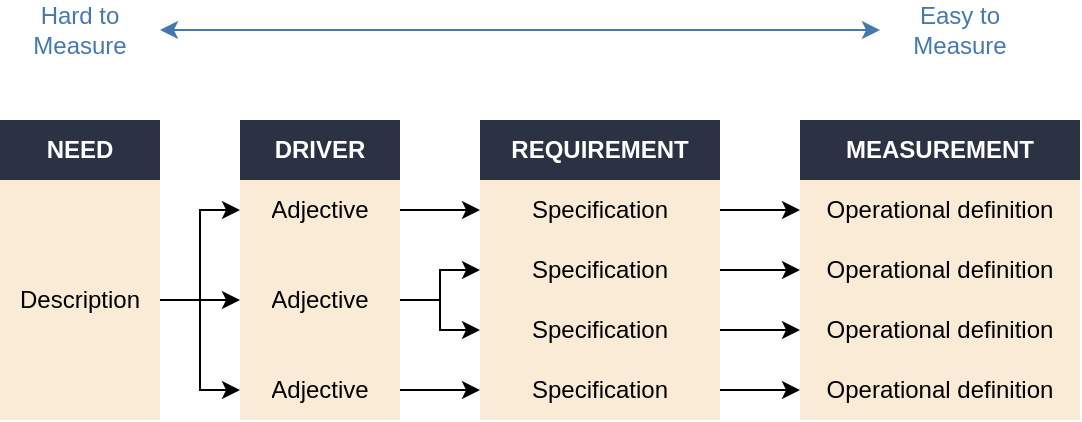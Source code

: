 <mxfile version="22.1.2" type="device" pages="6">
  <diagram id="nJfCcsWxLDr98b-AGYZ2" name="ctq">
    <mxGraphModel dx="884" dy="563" grid="1" gridSize="10" guides="1" tooltips="1" connect="1" arrows="1" fold="1" page="1" pageScale="1" pageWidth="1169" pageHeight="827" math="1" shadow="0">
      <root>
        <mxCell id="0" />
        <mxCell id="1" parent="0" />
        <mxCell id="JIgNXgs2dYV50mdBDNpW-1" value="&lt;b&gt;&lt;font color=&quot;#ffffff&quot;&gt;NEED&lt;/font&gt;&lt;/b&gt;" style="swimlane;fontStyle=0;childLayout=stackLayout;horizontal=1;startSize=30;horizontalStack=0;resizeParent=1;resizeParentMax=0;resizeLast=0;collapsible=1;marginBottom=0;whiteSpace=wrap;html=1;strokeColor=none;fillColor=#2A3244;" parent="1" vertex="1">
          <mxGeometry x="160" y="200" width="80" height="150" as="geometry" />
        </mxCell>
        <mxCell id="JIgNXgs2dYV50mdBDNpW-2" value="Description" style="text;strokeColor=none;fillColor=#FAEBD7;align=center;verticalAlign=middle;spacingLeft=4;spacingRight=4;overflow=hidden;points=[[0,0.5],[1,0.5]];portConstraint=eastwest;rotatable=0;whiteSpace=wrap;html=1;" parent="JIgNXgs2dYV50mdBDNpW-1" vertex="1">
          <mxGeometry y="30" width="80" height="120" as="geometry" />
        </mxCell>
        <mxCell id="JIgNXgs2dYV50mdBDNpW-3" value="&lt;b&gt;&lt;font color=&quot;#ffffff&quot;&gt;DRIVER&lt;/font&gt;&lt;/b&gt;" style="swimlane;fontStyle=0;childLayout=stackLayout;horizontal=1;startSize=30;horizontalStack=0;resizeParent=1;resizeParentMax=0;resizeLast=0;collapsible=1;marginBottom=0;whiteSpace=wrap;html=1;strokeColor=none;fillColor=#2A3244;" parent="1" vertex="1">
          <mxGeometry x="280" y="200" width="80" height="150" as="geometry" />
        </mxCell>
        <mxCell id="JIgNXgs2dYV50mdBDNpW-4" value="Adjective" style="text;strokeColor=none;fillColor=#FAEBD7;align=center;verticalAlign=middle;spacingLeft=4;spacingRight=4;overflow=hidden;points=[[0,0.5],[1,0.5]];portConstraint=eastwest;rotatable=0;whiteSpace=wrap;html=1;" parent="JIgNXgs2dYV50mdBDNpW-3" vertex="1">
          <mxGeometry y="30" width="80" height="30" as="geometry" />
        </mxCell>
        <mxCell id="JIgNXgs2dYV50mdBDNpW-5" value="Adjective" style="text;strokeColor=none;fillColor=#FAEBD7;align=center;verticalAlign=middle;spacingLeft=4;spacingRight=4;overflow=hidden;points=[[0,0.5],[1,0.5]];portConstraint=eastwest;rotatable=0;whiteSpace=wrap;html=1;" parent="JIgNXgs2dYV50mdBDNpW-3" vertex="1">
          <mxGeometry y="60" width="80" height="60" as="geometry" />
        </mxCell>
        <mxCell id="JIgNXgs2dYV50mdBDNpW-6" value="Adjective" style="text;strokeColor=none;fillColor=#FAEBD7;align=center;verticalAlign=middle;spacingLeft=4;spacingRight=4;overflow=hidden;points=[[0,0.5],[1,0.5]];portConstraint=eastwest;rotatable=0;whiteSpace=wrap;html=1;" parent="JIgNXgs2dYV50mdBDNpW-3" vertex="1">
          <mxGeometry y="120" width="80" height="30" as="geometry" />
        </mxCell>
        <mxCell id="JIgNXgs2dYV50mdBDNpW-8" value="&lt;b&gt;&lt;font color=&quot;#ffffff&quot;&gt;REQUIREMENT&lt;/font&gt;&lt;/b&gt;" style="swimlane;fontStyle=0;childLayout=stackLayout;horizontal=1;startSize=30;horizontalStack=0;resizeParent=1;resizeParentMax=0;resizeLast=0;collapsible=1;marginBottom=0;whiteSpace=wrap;html=1;strokeColor=none;fillColor=#2A3244;" parent="1" vertex="1">
          <mxGeometry x="400" y="200" width="120" height="150" as="geometry" />
        </mxCell>
        <mxCell id="JIgNXgs2dYV50mdBDNpW-9" value="Specification" style="text;strokeColor=none;fillColor=#FAEBD7;align=center;verticalAlign=middle;spacingLeft=4;spacingRight=4;overflow=hidden;points=[[0,0.5],[1,0.5]];portConstraint=eastwest;rotatable=0;whiteSpace=wrap;html=1;" parent="JIgNXgs2dYV50mdBDNpW-8" vertex="1">
          <mxGeometry y="30" width="120" height="30" as="geometry" />
        </mxCell>
        <mxCell id="JIgNXgs2dYV50mdBDNpW-10" value="Specification" style="text;strokeColor=none;fillColor=#FAEBD7;align=center;verticalAlign=middle;spacingLeft=4;spacingRight=4;overflow=hidden;points=[[0,0.5],[1,0.5]];portConstraint=eastwest;rotatable=0;whiteSpace=wrap;html=1;" parent="JIgNXgs2dYV50mdBDNpW-8" vertex="1">
          <mxGeometry y="60" width="120" height="30" as="geometry" />
        </mxCell>
        <mxCell id="JIgNXgs2dYV50mdBDNpW-11" value="Specification" style="text;strokeColor=none;fillColor=#FAEBD7;align=center;verticalAlign=middle;spacingLeft=4;spacingRight=4;overflow=hidden;points=[[0,0.5],[1,0.5]];portConstraint=eastwest;rotatable=0;whiteSpace=wrap;html=1;" parent="JIgNXgs2dYV50mdBDNpW-8" vertex="1">
          <mxGeometry y="90" width="120" height="30" as="geometry" />
        </mxCell>
        <mxCell id="JIgNXgs2dYV50mdBDNpW-12" value="Specification" style="text;strokeColor=none;fillColor=#FAEBD7;align=center;verticalAlign=middle;spacingLeft=4;spacingRight=4;overflow=hidden;points=[[0,0.5],[1,0.5]];portConstraint=eastwest;rotatable=0;whiteSpace=wrap;html=1;" parent="JIgNXgs2dYV50mdBDNpW-8" vertex="1">
          <mxGeometry y="120" width="120" height="30" as="geometry" />
        </mxCell>
        <mxCell id="JIgNXgs2dYV50mdBDNpW-14" style="edgeStyle=orthogonalEdgeStyle;rounded=0;orthogonalLoop=1;jettySize=auto;html=1;" parent="1" source="JIgNXgs2dYV50mdBDNpW-2" target="JIgNXgs2dYV50mdBDNpW-5" edge="1">
          <mxGeometry relative="1" as="geometry" />
        </mxCell>
        <mxCell id="JIgNXgs2dYV50mdBDNpW-15" style="edgeStyle=orthogonalEdgeStyle;rounded=0;orthogonalLoop=1;jettySize=auto;html=1;" parent="1" source="JIgNXgs2dYV50mdBDNpW-2" target="JIgNXgs2dYV50mdBDNpW-4" edge="1">
          <mxGeometry relative="1" as="geometry" />
        </mxCell>
        <mxCell id="JIgNXgs2dYV50mdBDNpW-16" style="edgeStyle=orthogonalEdgeStyle;rounded=0;orthogonalLoop=1;jettySize=auto;html=1;" parent="1" source="JIgNXgs2dYV50mdBDNpW-2" target="JIgNXgs2dYV50mdBDNpW-6" edge="1">
          <mxGeometry relative="1" as="geometry" />
        </mxCell>
        <mxCell id="JIgNXgs2dYV50mdBDNpW-18" style="edgeStyle=orthogonalEdgeStyle;rounded=0;orthogonalLoop=1;jettySize=auto;html=1;" parent="1" source="JIgNXgs2dYV50mdBDNpW-5" target="JIgNXgs2dYV50mdBDNpW-10" edge="1">
          <mxGeometry relative="1" as="geometry" />
        </mxCell>
        <mxCell id="JIgNXgs2dYV50mdBDNpW-19" style="edgeStyle=orthogonalEdgeStyle;rounded=0;orthogonalLoop=1;jettySize=auto;html=1;entryX=0;entryY=0.5;entryDx=0;entryDy=0;" parent="1" source="JIgNXgs2dYV50mdBDNpW-5" target="JIgNXgs2dYV50mdBDNpW-11" edge="1">
          <mxGeometry relative="1" as="geometry" />
        </mxCell>
        <mxCell id="JIgNXgs2dYV50mdBDNpW-20" style="edgeStyle=orthogonalEdgeStyle;rounded=0;orthogonalLoop=1;jettySize=auto;html=1;" parent="1" source="JIgNXgs2dYV50mdBDNpW-4" target="JIgNXgs2dYV50mdBDNpW-9" edge="1">
          <mxGeometry relative="1" as="geometry" />
        </mxCell>
        <mxCell id="JIgNXgs2dYV50mdBDNpW-21" style="edgeStyle=orthogonalEdgeStyle;rounded=0;orthogonalLoop=1;jettySize=auto;html=1;" parent="1" source="JIgNXgs2dYV50mdBDNpW-6" target="JIgNXgs2dYV50mdBDNpW-12" edge="1">
          <mxGeometry relative="1" as="geometry" />
        </mxCell>
        <mxCell id="JIgNXgs2dYV50mdBDNpW-23" value="&lt;b&gt;&lt;font color=&quot;#ffffff&quot;&gt;MEASUREMENT&lt;/font&gt;&lt;/b&gt;" style="swimlane;fontStyle=0;childLayout=stackLayout;horizontal=1;startSize=30;horizontalStack=0;resizeParent=1;resizeParentMax=0;resizeLast=0;collapsible=1;marginBottom=0;whiteSpace=wrap;html=1;strokeColor=none;fillColor=#2A3244;" parent="1" vertex="1">
          <mxGeometry x="560" y="200" width="140" height="150" as="geometry" />
        </mxCell>
        <mxCell id="JIgNXgs2dYV50mdBDNpW-24" value="Operational definition" style="text;strokeColor=none;fillColor=#FAEBD7;align=center;verticalAlign=middle;spacingLeft=4;spacingRight=4;overflow=hidden;points=[[0,0.5],[1,0.5]];portConstraint=eastwest;rotatable=0;whiteSpace=wrap;html=1;" parent="JIgNXgs2dYV50mdBDNpW-23" vertex="1">
          <mxGeometry y="30" width="140" height="30" as="geometry" />
        </mxCell>
        <mxCell id="JIgNXgs2dYV50mdBDNpW-25" value="Operational definition" style="text;strokeColor=none;fillColor=#FAEBD7;align=center;verticalAlign=middle;spacingLeft=4;spacingRight=4;overflow=hidden;points=[[0,0.5],[1,0.5]];portConstraint=eastwest;rotatable=0;whiteSpace=wrap;html=1;" parent="JIgNXgs2dYV50mdBDNpW-23" vertex="1">
          <mxGeometry y="60" width="140" height="30" as="geometry" />
        </mxCell>
        <mxCell id="JIgNXgs2dYV50mdBDNpW-26" value="Operational definition" style="text;strokeColor=none;fillColor=#FAEBD7;align=center;verticalAlign=middle;spacingLeft=4;spacingRight=4;overflow=hidden;points=[[0,0.5],[1,0.5]];portConstraint=eastwest;rotatable=0;whiteSpace=wrap;html=1;" parent="JIgNXgs2dYV50mdBDNpW-23" vertex="1">
          <mxGeometry y="90" width="140" height="30" as="geometry" />
        </mxCell>
        <mxCell id="JIgNXgs2dYV50mdBDNpW-27" value="Operational definition" style="text;strokeColor=none;fillColor=#FAEBD7;align=center;verticalAlign=middle;spacingLeft=4;spacingRight=4;overflow=hidden;points=[[0,0.5],[1,0.5]];portConstraint=eastwest;rotatable=0;whiteSpace=wrap;html=1;" parent="JIgNXgs2dYV50mdBDNpW-23" vertex="1">
          <mxGeometry y="120" width="140" height="30" as="geometry" />
        </mxCell>
        <mxCell id="JIgNXgs2dYV50mdBDNpW-29" style="edgeStyle=orthogonalEdgeStyle;rounded=0;orthogonalLoop=1;jettySize=auto;html=1;" parent="1" source="JIgNXgs2dYV50mdBDNpW-9" target="JIgNXgs2dYV50mdBDNpW-24" edge="1">
          <mxGeometry relative="1" as="geometry" />
        </mxCell>
        <mxCell id="JIgNXgs2dYV50mdBDNpW-30" style="edgeStyle=orthogonalEdgeStyle;rounded=0;orthogonalLoop=1;jettySize=auto;html=1;" parent="1" source="JIgNXgs2dYV50mdBDNpW-10" target="JIgNXgs2dYV50mdBDNpW-25" edge="1">
          <mxGeometry relative="1" as="geometry" />
        </mxCell>
        <mxCell id="JIgNXgs2dYV50mdBDNpW-31" style="edgeStyle=orthogonalEdgeStyle;rounded=0;orthogonalLoop=1;jettySize=auto;html=1;" parent="1" source="JIgNXgs2dYV50mdBDNpW-11" target="JIgNXgs2dYV50mdBDNpW-26" edge="1">
          <mxGeometry relative="1" as="geometry" />
        </mxCell>
        <mxCell id="JIgNXgs2dYV50mdBDNpW-32" style="edgeStyle=orthogonalEdgeStyle;rounded=0;orthogonalLoop=1;jettySize=auto;html=1;" parent="1" source="JIgNXgs2dYV50mdBDNpW-12" target="JIgNXgs2dYV50mdBDNpW-27" edge="1">
          <mxGeometry relative="1" as="geometry" />
        </mxCell>
        <mxCell id="TPOrhhz03W_UjFmP78RO-1" value="Easy to Measure" style="text;html=1;strokeColor=none;fillColor=none;align=center;verticalAlign=middle;whiteSpace=wrap;rounded=0;fontColor=#4579AC;" vertex="1" parent="1">
          <mxGeometry x="600" y="140" width="80" height="30" as="geometry" />
        </mxCell>
        <mxCell id="TPOrhhz03W_UjFmP78RO-2" value="Hard to Measure" style="text;html=1;strokeColor=none;fillColor=none;align=center;verticalAlign=middle;whiteSpace=wrap;rounded=0;fontColor=#4579AC;" vertex="1" parent="1">
          <mxGeometry x="160" y="140" width="80" height="30" as="geometry" />
        </mxCell>
        <mxCell id="TPOrhhz03W_UjFmP78RO-3" value="" style="endArrow=classic;startArrow=classic;html=1;rounded=0;exitX=1;exitY=0.5;exitDx=0;exitDy=0;entryX=0;entryY=0.5;entryDx=0;entryDy=0;fontColor=#2A3244;strokeColor=#4579AC;" edge="1" parent="1" source="TPOrhhz03W_UjFmP78RO-2" target="TPOrhhz03W_UjFmP78RO-1">
          <mxGeometry width="50" height="50" relative="1" as="geometry">
            <mxPoint x="510" y="260" as="sourcePoint" />
            <mxPoint x="560" y="210" as="targetPoint" />
          </mxGeometry>
        </mxCell>
      </root>
    </mxGraphModel>
  </diagram>
  <diagram name="coffee" id="h82zVx4AX4ILe5LjlyDl">
    <mxGraphModel dx="884" dy="563" grid="1" gridSize="10" guides="1" tooltips="1" connect="1" arrows="1" fold="1" page="1" pageScale="1" pageWidth="1169" pageHeight="827" math="1" shadow="0">
      <root>
        <mxCell id="uj6WahJiuyDGmf2-558u-0" />
        <mxCell id="uj6WahJiuyDGmf2-558u-1" parent="uj6WahJiuyDGmf2-558u-0" />
        <mxCell id="uj6WahJiuyDGmf2-558u-2" value="&lt;b&gt;&lt;font color=&quot;#ffffff&quot;&gt;NEED&lt;/font&gt;&lt;/b&gt;" style="swimlane;fontStyle=0;childLayout=stackLayout;horizontal=1;startSize=30;horizontalStack=0;resizeParent=1;resizeParentMax=0;resizeLast=0;collapsible=1;marginBottom=0;whiteSpace=wrap;html=1;strokeColor=none;fillColor=#2A3244;" vertex="1" parent="uj6WahJiuyDGmf2-558u-1">
          <mxGeometry x="160" y="80" width="80" height="150" as="geometry" />
        </mxCell>
        <mxCell id="uj6WahJiuyDGmf2-558u-3" value="A hot, delicious, cappuccino" style="text;strokeColor=none;fillColor=#FAEBD7;align=center;verticalAlign=middle;spacingLeft=4;spacingRight=4;overflow=hidden;points=[[0,0.5],[1,0.5]];portConstraint=eastwest;rotatable=0;whiteSpace=wrap;html=1;" vertex="1" parent="uj6WahJiuyDGmf2-558u-2">
          <mxGeometry y="30" width="80" height="120" as="geometry" />
        </mxCell>
        <mxCell id="uj6WahJiuyDGmf2-558u-4" value="&lt;b&gt;&lt;font color=&quot;#ffffff&quot;&gt;DRIVER&lt;/font&gt;&lt;/b&gt;" style="swimlane;fontStyle=0;childLayout=stackLayout;horizontal=1;startSize=30;horizontalStack=0;resizeParent=1;resizeParentMax=0;resizeLast=0;collapsible=1;marginBottom=0;whiteSpace=wrap;html=1;strokeColor=none;fillColor=#2A3244;" vertex="1" parent="uj6WahJiuyDGmf2-558u-1">
          <mxGeometry x="280" y="80" width="130" height="150" as="geometry" />
        </mxCell>
        <mxCell id="uj6WahJiuyDGmf2-558u-5" value="Flavour is neither too weak, nor bitter" style="text;strokeColor=none;fillColor=#FAEBD7;align=center;verticalAlign=middle;spacingLeft=4;spacingRight=4;overflow=hidden;points=[[0,0.5],[1,0.5]];portConstraint=eastwest;rotatable=0;whiteSpace=wrap;html=1;" vertex="1" parent="uj6WahJiuyDGmf2-558u-4">
          <mxGeometry y="30" width="130" height="30" as="geometry" />
        </mxCell>
        <mxCell id="uj6WahJiuyDGmf2-558u-6" value="Dense layer of foam" style="text;strokeColor=none;fillColor=#FAEBD7;align=center;verticalAlign=middle;spacingLeft=4;spacingRight=4;overflow=hidden;points=[[0,0.5],[1,0.5]];portConstraint=eastwest;rotatable=0;whiteSpace=wrap;html=1;" vertex="1" parent="uj6WahJiuyDGmf2-558u-4">
          <mxGeometry y="60" width="130" height="30" as="geometry" />
        </mxCell>
        <mxCell id="uj6WahJiuyDGmf2-558u-7" value="Hot, but not scalding" style="text;strokeColor=none;fillColor=#FAEBD7;align=center;verticalAlign=middle;spacingLeft=4;spacingRight=4;overflow=hidden;points=[[0,0.5],[1,0.5]];portConstraint=eastwest;rotatable=0;whiteSpace=wrap;html=1;" vertex="1" parent="uj6WahJiuyDGmf2-558u-4">
          <mxGeometry y="90" width="130" height="30" as="geometry" />
        </mxCell>
        <mxCell id="YD6e8mZtfwrbgZGXYGLC-0" value="Able to taste coffee on first sip" style="text;strokeColor=none;fillColor=#FAEBD7;align=center;verticalAlign=middle;spacingLeft=4;spacingRight=4;overflow=hidden;points=[[0,0.5],[1,0.5]];portConstraint=eastwest;rotatable=0;whiteSpace=wrap;html=1;" vertex="1" parent="uj6WahJiuyDGmf2-558u-4">
          <mxGeometry y="120" width="130" height="30" as="geometry" />
        </mxCell>
        <mxCell id="uj6WahJiuyDGmf2-558u-8" value="&lt;b&gt;&lt;font color=&quot;#ffffff&quot;&gt;REQUIREMENT&lt;/font&gt;&lt;/b&gt;" style="swimlane;fontStyle=0;childLayout=stackLayout;horizontal=1;startSize=30;horizontalStack=0;resizeParent=1;resizeParentMax=0;resizeLast=0;collapsible=1;marginBottom=0;whiteSpace=wrap;html=1;strokeColor=none;fillColor=#2A3244;" vertex="1" parent="uj6WahJiuyDGmf2-558u-1">
          <mxGeometry x="450" y="80" width="150" height="150" as="geometry" />
        </mxCell>
        <mxCell id="uj6WahJiuyDGmf2-558u-9" value="Average user rating of 3 out of 5&amp;nbsp;" style="text;strokeColor=none;fillColor=#FAEBD7;align=center;verticalAlign=middle;spacingLeft=4;spacingRight=4;overflow=hidden;points=[[0,0.5],[1,0.5]];portConstraint=eastwest;rotatable=0;whiteSpace=wrap;html=1;" vertex="1" parent="uj6WahJiuyDGmf2-558u-8">
          <mxGeometry y="30" width="150" height="30" as="geometry" />
        </mxCell>
        <mxCell id="uj6WahJiuyDGmf2-558u-10" value="1/3 of total volume" style="text;strokeColor=none;fillColor=#FAEBD7;align=center;verticalAlign=middle;spacingLeft=4;spacingRight=4;overflow=hidden;points=[[0,0.5],[1,0.5]];portConstraint=eastwest;rotatable=0;whiteSpace=wrap;html=1;" vertex="1" parent="uj6WahJiuyDGmf2-558u-8">
          <mxGeometry y="60" width="150" height="30" as="geometry" />
        </mxCell>
        <mxCell id="uj6WahJiuyDGmf2-558u-11" value="Temperature 55\(^\circ\)~60\(^\circ\)C" style="text;strokeColor=none;fillColor=#FAEBD7;align=center;verticalAlign=middle;spacingLeft=4;spacingRight=4;overflow=hidden;points=[[0,0.5],[1,0.5]];portConstraint=eastwest;rotatable=0;whiteSpace=wrap;html=1;" vertex="1" parent="uj6WahJiuyDGmf2-558u-8">
          <mxGeometry y="90" width="150" height="30" as="geometry" />
        </mxCell>
        <mxCell id="uj6WahJiuyDGmf2-558u-12" value="Foam stained with crema around rim" style="text;strokeColor=none;fillColor=#FAEBD7;align=center;verticalAlign=middle;spacingLeft=4;spacingRight=4;overflow=hidden;points=[[0,0.5],[1,0.5]];portConstraint=eastwest;rotatable=0;whiteSpace=wrap;html=1;" vertex="1" parent="uj6WahJiuyDGmf2-558u-8">
          <mxGeometry y="120" width="150" height="30" as="geometry" />
        </mxCell>
        <mxCell id="uj6WahJiuyDGmf2-558u-13" style="edgeStyle=orthogonalEdgeStyle;rounded=0;orthogonalLoop=1;jettySize=auto;html=1;" edge="1" parent="uj6WahJiuyDGmf2-558u-1" source="uj6WahJiuyDGmf2-558u-3" target="uj6WahJiuyDGmf2-558u-6">
          <mxGeometry relative="1" as="geometry" />
        </mxCell>
        <mxCell id="uj6WahJiuyDGmf2-558u-14" style="edgeStyle=orthogonalEdgeStyle;rounded=0;orthogonalLoop=1;jettySize=auto;html=1;" edge="1" parent="uj6WahJiuyDGmf2-558u-1" source="uj6WahJiuyDGmf2-558u-3" target="uj6WahJiuyDGmf2-558u-5">
          <mxGeometry relative="1" as="geometry" />
        </mxCell>
        <mxCell id="uj6WahJiuyDGmf2-558u-20" value="&lt;b&gt;&lt;font color=&quot;#ffffff&quot;&gt;MEASUREMENT&lt;/font&gt;&lt;/b&gt;" style="swimlane;fontStyle=0;childLayout=stackLayout;horizontal=1;startSize=30;horizontalStack=0;resizeParent=1;resizeParentMax=0;resizeLast=0;collapsible=1;marginBottom=0;whiteSpace=wrap;html=1;strokeColor=none;fillColor=#2A3244;" vertex="1" parent="uj6WahJiuyDGmf2-558u-1">
          <mxGeometry x="640" y="80" width="200" height="150" as="geometry" />
        </mxCell>
        <mxCell id="uj6WahJiuyDGmf2-558u-21" value="Ordinal scale: 1 = Weak, 5 = Bitter" style="text;strokeColor=none;fillColor=#FAEBD7;align=center;verticalAlign=middle;spacingLeft=4;spacingRight=4;overflow=hidden;points=[[0,0.5],[1,0.5]];portConstraint=eastwest;rotatable=0;whiteSpace=wrap;html=1;" vertex="1" parent="uj6WahJiuyDGmf2-558u-20">
          <mxGeometry y="30" width="200" height="30" as="geometry" />
        </mxCell>
        <mxCell id="uj6WahJiuyDGmf2-558u-22" value="Volume of cylinder \(\pi r^2 h\) (mm)" style="text;strokeColor=none;fillColor=#FAEBD7;align=center;verticalAlign=middle;spacingLeft=4;spacingRight=4;overflow=hidden;points=[[0,0.5],[1,0.5]];portConstraint=eastwest;rotatable=0;whiteSpace=wrap;html=1;" vertex="1" parent="uj6WahJiuyDGmf2-558u-20">
          <mxGeometry y="60" width="200" height="30" as="geometry" />
        </mxCell>
        <mxCell id="uj6WahJiuyDGmf2-558u-23" value="Thermometer reading (\(^\circ\)C)" style="text;strokeColor=none;fillColor=#FAEBD7;align=center;verticalAlign=middle;spacingLeft=4;spacingRight=4;overflow=hidden;points=[[0,0.5],[1,0.5]];portConstraint=eastwest;rotatable=0;whiteSpace=wrap;html=1;" vertex="1" parent="uj6WahJiuyDGmf2-558u-20">
          <mxGeometry y="90" width="200" height="30" as="geometry" />
        </mxCell>
        <mxCell id="uj6WahJiuyDGmf2-558u-24" value="Visual inspection; Yes / No" style="text;strokeColor=none;fillColor=#FAEBD7;align=center;verticalAlign=middle;spacingLeft=4;spacingRight=4;overflow=hidden;points=[[0,0.5],[1,0.5]];portConstraint=eastwest;rotatable=0;whiteSpace=wrap;html=1;" vertex="1" parent="uj6WahJiuyDGmf2-558u-20">
          <mxGeometry y="120" width="200" height="30" as="geometry" />
        </mxCell>
        <mxCell id="uj6WahJiuyDGmf2-558u-25" style="edgeStyle=orthogonalEdgeStyle;rounded=0;orthogonalLoop=1;jettySize=auto;html=1;" edge="1" parent="uj6WahJiuyDGmf2-558u-1" source="uj6WahJiuyDGmf2-558u-9" target="uj6WahJiuyDGmf2-558u-21">
          <mxGeometry relative="1" as="geometry" />
        </mxCell>
        <mxCell id="uj6WahJiuyDGmf2-558u-26" style="edgeStyle=orthogonalEdgeStyle;rounded=0;orthogonalLoop=1;jettySize=auto;html=1;" edge="1" parent="uj6WahJiuyDGmf2-558u-1" source="uj6WahJiuyDGmf2-558u-10" target="uj6WahJiuyDGmf2-558u-22">
          <mxGeometry relative="1" as="geometry" />
        </mxCell>
        <mxCell id="uj6WahJiuyDGmf2-558u-27" style="edgeStyle=orthogonalEdgeStyle;rounded=0;orthogonalLoop=1;jettySize=auto;html=1;" edge="1" parent="uj6WahJiuyDGmf2-558u-1" source="uj6WahJiuyDGmf2-558u-11" target="uj6WahJiuyDGmf2-558u-23">
          <mxGeometry relative="1" as="geometry" />
        </mxCell>
        <mxCell id="uj6WahJiuyDGmf2-558u-28" style="edgeStyle=orthogonalEdgeStyle;rounded=0;orthogonalLoop=1;jettySize=auto;html=1;" edge="1" parent="uj6WahJiuyDGmf2-558u-1" source="uj6WahJiuyDGmf2-558u-12" target="uj6WahJiuyDGmf2-558u-24">
          <mxGeometry relative="1" as="geometry" />
        </mxCell>
        <mxCell id="YD6e8mZtfwrbgZGXYGLC-1" style="edgeStyle=orthogonalEdgeStyle;rounded=0;orthogonalLoop=1;jettySize=auto;html=1;" edge="1" parent="uj6WahJiuyDGmf2-558u-1" source="uj6WahJiuyDGmf2-558u-3" target="uj6WahJiuyDGmf2-558u-7">
          <mxGeometry relative="1" as="geometry" />
        </mxCell>
        <mxCell id="YD6e8mZtfwrbgZGXYGLC-2" style="edgeStyle=orthogonalEdgeStyle;rounded=0;orthogonalLoop=1;jettySize=auto;html=1;" edge="1" parent="uj6WahJiuyDGmf2-558u-1" source="uj6WahJiuyDGmf2-558u-3" target="YD6e8mZtfwrbgZGXYGLC-0">
          <mxGeometry relative="1" as="geometry" />
        </mxCell>
        <mxCell id="gHiCJh1hLtg0SunBoYa--0" style="edgeStyle=orthogonalEdgeStyle;rounded=0;orthogonalLoop=1;jettySize=auto;html=1;" edge="1" parent="uj6WahJiuyDGmf2-558u-1" source="uj6WahJiuyDGmf2-558u-5" target="uj6WahJiuyDGmf2-558u-9">
          <mxGeometry relative="1" as="geometry" />
        </mxCell>
        <mxCell id="gHiCJh1hLtg0SunBoYa--1" style="edgeStyle=orthogonalEdgeStyle;rounded=0;orthogonalLoop=1;jettySize=auto;html=1;" edge="1" parent="uj6WahJiuyDGmf2-558u-1" source="uj6WahJiuyDGmf2-558u-6" target="uj6WahJiuyDGmf2-558u-10">
          <mxGeometry relative="1" as="geometry" />
        </mxCell>
        <mxCell id="gHiCJh1hLtg0SunBoYa--2" style="edgeStyle=orthogonalEdgeStyle;rounded=0;orthogonalLoop=1;jettySize=auto;html=1;" edge="1" parent="uj6WahJiuyDGmf2-558u-1" source="uj6WahJiuyDGmf2-558u-7" target="uj6WahJiuyDGmf2-558u-11">
          <mxGeometry relative="1" as="geometry" />
        </mxCell>
        <mxCell id="gHiCJh1hLtg0SunBoYa--3" style="edgeStyle=orthogonalEdgeStyle;rounded=0;orthogonalLoop=1;jettySize=auto;html=1;" edge="1" parent="uj6WahJiuyDGmf2-558u-1" source="YD6e8mZtfwrbgZGXYGLC-0" target="uj6WahJiuyDGmf2-558u-12">
          <mxGeometry relative="1" as="geometry" />
        </mxCell>
      </root>
    </mxGraphModel>
  </diagram>
  <diagram name="coffee_qfd" id="pTgOOUPFIG2p8RF2wsqN">
    <mxGraphModel dx="931" dy="593" grid="1" gridSize="10" guides="1" tooltips="1" connect="1" arrows="1" fold="1" page="1" pageScale="1" pageWidth="1169" pageHeight="827" math="1" shadow="0">
      <root>
        <mxCell id="kJ8ldZIv9vQ_aVAY1zVx-0" />
        <mxCell id="kJ8ldZIv9vQ_aVAY1zVx-1" parent="kJ8ldZIv9vQ_aVAY1zVx-0" />
        <mxCell id="d0KSFZPd2uUWMWDjWBCo-60" value="" style="childLayout=tableLayout;recursiveResize=0;shadow=0;fillColor=none;strokeColor=#FAEBD7;fontColor=#2A3244;fontStyle=1" vertex="1" parent="kJ8ldZIv9vQ_aVAY1zVx-1">
          <mxGeometry x="160" y="320" width="560" height="290" as="geometry" />
        </mxCell>
        <mxCell id="d0KSFZPd2uUWMWDjWBCo-61" value="" style="shape=tableRow;horizontal=0;startSize=0;swimlaneHead=0;swimlaneBody=0;top=0;left=0;bottom=0;right=0;dropTarget=0;collapsible=0;recursiveResize=0;expand=0;fontStyle=0;fillColor=none;strokeColor=inherit;" vertex="1" parent="d0KSFZPd2uUWMWDjWBCo-60">
          <mxGeometry width="560" height="50" as="geometry" />
        </mxCell>
        <mxCell id="d0KSFZPd2uUWMWDjWBCo-62" value="" style="connectable=0;recursiveResize=0;strokeColor=inherit;fillColor=none;align=center;whiteSpace=wrap;html=1;strokeWidth=0;" vertex="1" parent="d0KSFZPd2uUWMWDjWBCo-61">
          <mxGeometry width="80" height="50" as="geometry">
            <mxRectangle width="80" height="50" as="alternateBounds" />
          </mxGeometry>
        </mxCell>
        <mxCell id="d0KSFZPd2uUWMWDjWBCo-63" value="Extraction Time" style="connectable=0;recursiveResize=0;strokeColor=inherit;fillColor=#faebd7;align=center;whiteSpace=wrap;html=1;fontColor=#1A1A1A;fontStyle=0" vertex="1" parent="d0KSFZPd2uUWMWDjWBCo-61">
          <mxGeometry x="80" width="80" height="50" as="geometry">
            <mxRectangle width="80" height="50" as="alternateBounds" />
          </mxGeometry>
        </mxCell>
        <mxCell id="d0KSFZPd2uUWMWDjWBCo-64" value="Resting Time*" style="connectable=0;recursiveResize=0;strokeColor=inherit;fillColor=#faebd7;align=center;whiteSpace=wrap;html=1;fontColor=#1A1A1A;fontStyle=0" vertex="1" parent="d0KSFZPd2uUWMWDjWBCo-61">
          <mxGeometry x="160" width="80" height="50" as="geometry">
            <mxRectangle width="80" height="50" as="alternateBounds" />
          </mxGeometry>
        </mxCell>
        <mxCell id="d0KSFZPd2uUWMWDjWBCo-85" value="Milk Temperature" style="connectable=0;recursiveResize=0;strokeColor=inherit;fillColor=#faebd7;align=center;whiteSpace=wrap;html=1;fontColor=#1A1A1A;fontStyle=0" vertex="1" parent="d0KSFZPd2uUWMWDjWBCo-61">
          <mxGeometry x="240" width="80" height="50" as="geometry">
            <mxRectangle width="80" height="50" as="alternateBounds" />
          </mxGeometry>
        </mxCell>
        <mxCell id="d0KSFZPd2uUWMWDjWBCo-82" value="Grind Size" style="connectable=0;recursiveResize=0;strokeColor=inherit;fillColor=#faebd7;align=center;whiteSpace=wrap;html=1;fontColor=#1A1A1A;fontStyle=0" vertex="1" parent="d0KSFZPd2uUWMWDjWBCo-61">
          <mxGeometry x="320" width="80" height="50" as="geometry">
            <mxRectangle width="80" height="50" as="alternateBounds" />
          </mxGeometry>
        </mxCell>
        <mxCell id="d0KSFZPd2uUWMWDjWBCo-79" value="Humidity" style="connectable=0;recursiveResize=0;strokeColor=inherit;fillColor=#faebd7;align=center;whiteSpace=wrap;html=1;fontColor=#1A1A1A;fontStyle=0" vertex="1" parent="d0KSFZPd2uUWMWDjWBCo-61">
          <mxGeometry x="400" width="80" height="50" as="geometry">
            <mxRectangle width="80" height="50" as="alternateBounds" />
          </mxGeometry>
        </mxCell>
        <mxCell id="d0KSFZPd2uUWMWDjWBCo-76" value="Tamping Force" style="connectable=0;recursiveResize=0;strokeColor=inherit;fillColor=#faebd7;align=center;whiteSpace=wrap;html=1;fontColor=#1A1A1A;fontStyle=0" vertex="1" parent="d0KSFZPd2uUWMWDjWBCo-61">
          <mxGeometry x="480" width="80" height="50" as="geometry">
            <mxRectangle width="80" height="50" as="alternateBounds" />
          </mxGeometry>
        </mxCell>
        <mxCell id="d0KSFZPd2uUWMWDjWBCo-65" style="shape=tableRow;horizontal=0;startSize=0;swimlaneHead=0;swimlaneBody=0;top=0;left=0;bottom=0;right=0;dropTarget=0;collapsible=0;recursiveResize=0;expand=0;fontStyle=0;fillColor=none;strokeColor=inherit;" vertex="1" parent="d0KSFZPd2uUWMWDjWBCo-60">
          <mxGeometry y="50" width="560" height="80" as="geometry" />
        </mxCell>
        <mxCell id="d0KSFZPd2uUWMWDjWBCo-66" value="Flavour" style="connectable=0;recursiveResize=0;strokeColor=inherit;fillColor=#faebd7;align=center;whiteSpace=wrap;html=1;fontColor=#1A1A1A;fontStyle=0" vertex="1" parent="d0KSFZPd2uUWMWDjWBCo-65">
          <mxGeometry width="80" height="80" as="geometry">
            <mxRectangle width="80" height="80" as="alternateBounds" />
          </mxGeometry>
        </mxCell>
        <mxCell id="d0KSFZPd2uUWMWDjWBCo-67" value="⬤" style="connectable=0;recursiveResize=0;strokeColor=inherit;fillColor=none;align=center;whiteSpace=wrap;html=1;fontSize=20;fontColor=#2A3244;" vertex="1" parent="d0KSFZPd2uUWMWDjWBCo-65">
          <mxGeometry x="80" width="80" height="80" as="geometry">
            <mxRectangle width="80" height="80" as="alternateBounds" />
          </mxGeometry>
        </mxCell>
        <mxCell id="d0KSFZPd2uUWMWDjWBCo-68" value="&lt;font color=&quot;#2a3244&quot;&gt;◯&lt;/font&gt;" style="connectable=0;recursiveResize=0;strokeColor=inherit;fillColor=none;align=center;whiteSpace=wrap;html=1;fontSize=20;fontStyle=1" vertex="1" parent="d0KSFZPd2uUWMWDjWBCo-65">
          <mxGeometry x="160" width="80" height="80" as="geometry">
            <mxRectangle width="80" height="80" as="alternateBounds" />
          </mxGeometry>
        </mxCell>
        <mxCell id="d0KSFZPd2uUWMWDjWBCo-86" style="connectable=0;recursiveResize=0;strokeColor=inherit;fillColor=none;align=center;whiteSpace=wrap;html=1;" vertex="1" parent="d0KSFZPd2uUWMWDjWBCo-65">
          <mxGeometry x="240" width="80" height="80" as="geometry">
            <mxRectangle width="80" height="80" as="alternateBounds" />
          </mxGeometry>
        </mxCell>
        <mxCell id="d0KSFZPd2uUWMWDjWBCo-83" value="&lt;span style=&quot;font-family: Helvetica; font-size: 20px; font-style: normal; font-variant-ligatures: normal; font-variant-caps: normal; font-weight: 700; letter-spacing: normal; orphans: 2; text-align: left; text-indent: 0px; text-transform: none; widows: 2; word-spacing: 0px; -webkit-text-stroke-width: 0px; background-color: rgb(251, 251, 251); text-decoration-thickness: initial; text-decoration-style: initial; text-decoration-color: initial; float: none; display: inline !important;&quot;&gt;&lt;font color=&quot;#2a3244&quot;&gt;◯&lt;/font&gt;&lt;/span&gt;" style="connectable=0;recursiveResize=0;strokeColor=inherit;fillColor=none;align=center;whiteSpace=wrap;html=1;" vertex="1" parent="d0KSFZPd2uUWMWDjWBCo-65">
          <mxGeometry x="320" width="80" height="80" as="geometry">
            <mxRectangle width="80" height="80" as="alternateBounds" />
          </mxGeometry>
        </mxCell>
        <mxCell id="d0KSFZPd2uUWMWDjWBCo-80" value="&lt;font color=&quot;#2a3244&quot;&gt;◯&lt;/font&gt;" style="connectable=0;recursiveResize=0;strokeColor=inherit;fillColor=none;align=center;whiteSpace=wrap;html=1;fontSize=20;fontStyle=1" vertex="1" parent="d0KSFZPd2uUWMWDjWBCo-65">
          <mxGeometry x="400" width="80" height="80" as="geometry">
            <mxRectangle width="80" height="80" as="alternateBounds" />
          </mxGeometry>
        </mxCell>
        <mxCell id="d0KSFZPd2uUWMWDjWBCo-77" value="&lt;span style=&quot;font-family: Helvetica; font-size: 20px; font-style: normal; font-variant-ligatures: normal; font-variant-caps: normal; font-weight: 700; letter-spacing: normal; orphans: 2; text-align: left; text-indent: 0px; text-transform: none; widows: 2; word-spacing: 0px; -webkit-text-stroke-width: 0px; background-color: rgb(251, 251, 251); text-decoration-thickness: initial; text-decoration-style: initial; text-decoration-color: initial; float: none; display: inline !important;&quot;&gt;&lt;font color=&quot;#2a3244&quot;&gt;⬤&lt;/font&gt;&lt;/span&gt;" style="connectable=0;recursiveResize=0;strokeColor=inherit;fillColor=none;align=center;whiteSpace=wrap;html=1;" vertex="1" parent="d0KSFZPd2uUWMWDjWBCo-65">
          <mxGeometry x="480" width="80" height="80" as="geometry">
            <mxRectangle width="80" height="80" as="alternateBounds" />
          </mxGeometry>
        </mxCell>
        <mxCell id="d0KSFZPd2uUWMWDjWBCo-69" style="shape=tableRow;horizontal=0;startSize=0;swimlaneHead=0;swimlaneBody=0;top=0;left=0;bottom=0;right=0;dropTarget=0;collapsible=0;recursiveResize=0;expand=0;fontStyle=0;fillColor=none;strokeColor=inherit;" vertex="1" parent="d0KSFZPd2uUWMWDjWBCo-60">
          <mxGeometry y="130" width="560" height="80" as="geometry" />
        </mxCell>
        <mxCell id="d0KSFZPd2uUWMWDjWBCo-70" value="Foam Density" style="connectable=0;recursiveResize=0;strokeColor=inherit;fillColor=#faebd7;align=center;whiteSpace=wrap;html=1;fontColor=#1A1A1A;fontStyle=0" vertex="1" parent="d0KSFZPd2uUWMWDjWBCo-69">
          <mxGeometry width="80" height="80" as="geometry">
            <mxRectangle width="80" height="80" as="alternateBounds" />
          </mxGeometry>
        </mxCell>
        <mxCell id="d0KSFZPd2uUWMWDjWBCo-71" value="&amp;nbsp;" style="connectable=0;recursiveResize=0;strokeColor=inherit;fillColor=none;align=center;whiteSpace=wrap;html=1;" vertex="1" parent="d0KSFZPd2uUWMWDjWBCo-69">
          <mxGeometry x="80" width="80" height="80" as="geometry">
            <mxRectangle width="80" height="80" as="alternateBounds" />
          </mxGeometry>
        </mxCell>
        <mxCell id="d0KSFZPd2uUWMWDjWBCo-72" value="&amp;nbsp;" style="connectable=0;recursiveResize=0;strokeColor=inherit;fillColor=none;align=center;whiteSpace=wrap;html=1;" vertex="1" parent="d0KSFZPd2uUWMWDjWBCo-69">
          <mxGeometry x="160" width="80" height="80" as="geometry">
            <mxRectangle width="80" height="80" as="alternateBounds" />
          </mxGeometry>
        </mxCell>
        <mxCell id="d0KSFZPd2uUWMWDjWBCo-87" value="&lt;font style=&quot;font-size: 20px;&quot;&gt;⬤&lt;/font&gt;" style="connectable=0;recursiveResize=0;strokeColor=inherit;fillColor=none;align=center;whiteSpace=wrap;html=1;fontColor=#2A3244;" vertex="1" parent="d0KSFZPd2uUWMWDjWBCo-69">
          <mxGeometry x="240" width="80" height="80" as="geometry">
            <mxRectangle width="80" height="80" as="alternateBounds" />
          </mxGeometry>
        </mxCell>
        <mxCell id="d0KSFZPd2uUWMWDjWBCo-84" style="connectable=0;recursiveResize=0;strokeColor=inherit;fillColor=none;align=center;whiteSpace=wrap;html=1;" vertex="1" parent="d0KSFZPd2uUWMWDjWBCo-69">
          <mxGeometry x="320" width="80" height="80" as="geometry">
            <mxRectangle width="80" height="80" as="alternateBounds" />
          </mxGeometry>
        </mxCell>
        <mxCell id="d0KSFZPd2uUWMWDjWBCo-81" style="connectable=0;recursiveResize=0;strokeColor=inherit;fillColor=none;align=center;whiteSpace=wrap;html=1;" vertex="1" parent="d0KSFZPd2uUWMWDjWBCo-69">
          <mxGeometry x="400" width="80" height="80" as="geometry">
            <mxRectangle width="80" height="80" as="alternateBounds" />
          </mxGeometry>
        </mxCell>
        <mxCell id="d0KSFZPd2uUWMWDjWBCo-78" style="connectable=0;recursiveResize=0;strokeColor=inherit;fillColor=none;align=center;whiteSpace=wrap;html=1;" vertex="1" parent="d0KSFZPd2uUWMWDjWBCo-69">
          <mxGeometry x="480" width="80" height="80" as="geometry">
            <mxRectangle width="80" height="80" as="alternateBounds" />
          </mxGeometry>
        </mxCell>
        <mxCell id="d0KSFZPd2uUWMWDjWBCo-88" style="shape=tableRow;horizontal=0;startSize=0;swimlaneHead=0;swimlaneBody=0;top=0;left=0;bottom=0;right=0;dropTarget=0;collapsible=0;recursiveResize=0;expand=0;fontStyle=0;fillColor=none;strokeColor=inherit;" vertex="1" parent="d0KSFZPd2uUWMWDjWBCo-60">
          <mxGeometry y="210" width="560" height="80" as="geometry" />
        </mxCell>
        <mxCell id="d0KSFZPd2uUWMWDjWBCo-89" value="Temperature" style="connectable=0;recursiveResize=0;strokeColor=inherit;fillColor=#faebd7;align=center;whiteSpace=wrap;html=1;fontColor=#1A1A1A;fontStyle=0" vertex="1" parent="d0KSFZPd2uUWMWDjWBCo-88">
          <mxGeometry width="80" height="80" as="geometry">
            <mxRectangle width="80" height="80" as="alternateBounds" />
          </mxGeometry>
        </mxCell>
        <mxCell id="d0KSFZPd2uUWMWDjWBCo-90" style="connectable=0;recursiveResize=0;strokeColor=inherit;fillColor=none;align=center;whiteSpace=wrap;html=1;" vertex="1" parent="d0KSFZPd2uUWMWDjWBCo-88">
          <mxGeometry x="80" width="80" height="80" as="geometry">
            <mxRectangle width="80" height="80" as="alternateBounds" />
          </mxGeometry>
        </mxCell>
        <mxCell id="d0KSFZPd2uUWMWDjWBCo-91" value="&lt;font color=&quot;#2a3244&quot; style=&quot;font-size: 20px;&quot;&gt;&lt;b&gt;◯&lt;/b&gt;&lt;/font&gt;" style="connectable=0;recursiveResize=0;strokeColor=inherit;fillColor=none;align=center;whiteSpace=wrap;html=1;" vertex="1" parent="d0KSFZPd2uUWMWDjWBCo-88">
          <mxGeometry x="160" width="80" height="80" as="geometry">
            <mxRectangle width="80" height="80" as="alternateBounds" />
          </mxGeometry>
        </mxCell>
        <mxCell id="d0KSFZPd2uUWMWDjWBCo-92" value="&lt;font style=&quot;font-size: 20px;&quot; color=&quot;#2a3244&quot;&gt;⬤&lt;/font&gt;" style="connectable=0;recursiveResize=0;strokeColor=inherit;fillColor=none;align=center;whiteSpace=wrap;html=1;" vertex="1" parent="d0KSFZPd2uUWMWDjWBCo-88">
          <mxGeometry x="240" width="80" height="80" as="geometry">
            <mxRectangle width="80" height="80" as="alternateBounds" />
          </mxGeometry>
        </mxCell>
        <mxCell id="d0KSFZPd2uUWMWDjWBCo-93" style="connectable=0;recursiveResize=0;strokeColor=inherit;fillColor=none;align=center;whiteSpace=wrap;html=1;" vertex="1" parent="d0KSFZPd2uUWMWDjWBCo-88">
          <mxGeometry x="320" width="80" height="80" as="geometry">
            <mxRectangle width="80" height="80" as="alternateBounds" />
          </mxGeometry>
        </mxCell>
        <mxCell id="d0KSFZPd2uUWMWDjWBCo-94" style="connectable=0;recursiveResize=0;strokeColor=inherit;fillColor=none;align=center;whiteSpace=wrap;html=1;" vertex="1" parent="d0KSFZPd2uUWMWDjWBCo-88">
          <mxGeometry x="400" width="80" height="80" as="geometry">
            <mxRectangle width="80" height="80" as="alternateBounds" />
          </mxGeometry>
        </mxCell>
        <mxCell id="d0KSFZPd2uUWMWDjWBCo-95" style="connectable=0;recursiveResize=0;strokeColor=inherit;fillColor=none;align=center;whiteSpace=wrap;html=1;" vertex="1" parent="d0KSFZPd2uUWMWDjWBCo-88">
          <mxGeometry x="480" width="80" height="80" as="geometry">
            <mxRectangle width="80" height="80" as="alternateBounds" />
          </mxGeometry>
        </mxCell>
        <mxCell id="t2Lohimx9vRTWde569MS-1" value="" style="endArrow=none;html=1;rounded=0;exitX=0.142;exitY=-0.014;exitDx=0;exitDy=0;exitPerimeter=0;strokeColor=#FAEBD7;" edge="1" parent="kJ8ldZIv9vQ_aVAY1zVx-1" source="d0KSFZPd2uUWMWDjWBCo-61">
          <mxGeometry width="50" height="50" relative="1" as="geometry">
            <mxPoint x="430" y="320" as="sourcePoint" />
            <mxPoint x="480" y="80" as="targetPoint" />
          </mxGeometry>
        </mxCell>
        <mxCell id="t2Lohimx9vRTWde569MS-2" value="" style="endArrow=none;html=1;rounded=0;entryX=1;entryY=0;entryDx=0;entryDy=0;strokeColor=#FAEBD7;" edge="1" parent="kJ8ldZIv9vQ_aVAY1zVx-1" target="d0KSFZPd2uUWMWDjWBCo-60">
          <mxGeometry width="50" height="50" relative="1" as="geometry">
            <mxPoint x="480" y="80" as="sourcePoint" />
            <mxPoint x="530" y="90" as="targetPoint" />
          </mxGeometry>
        </mxCell>
        <mxCell id="t2Lohimx9vRTWde569MS-3" value="" style="endArrow=none;html=1;rounded=0;exitX=0.142;exitY=-0.014;exitDx=0;exitDy=0;exitPerimeter=0;strokeColor=#FAEBD7;" edge="1" parent="kJ8ldZIv9vQ_aVAY1zVx-1">
          <mxGeometry width="50" height="50" relative="1" as="geometry">
            <mxPoint x="320" y="320" as="sourcePoint" />
            <mxPoint x="520" y="120" as="targetPoint" />
          </mxGeometry>
        </mxCell>
        <mxCell id="t2Lohimx9vRTWde569MS-4" value="" style="endArrow=none;html=1;rounded=0;exitX=0.142;exitY=-0.014;exitDx=0;exitDy=0;exitPerimeter=0;strokeColor=#FAEBD7;" edge="1" parent="kJ8ldZIv9vQ_aVAY1zVx-1">
          <mxGeometry width="50" height="50" relative="1" as="geometry">
            <mxPoint x="400" y="320" as="sourcePoint" />
            <mxPoint x="560" y="160" as="targetPoint" />
          </mxGeometry>
        </mxCell>
        <mxCell id="t2Lohimx9vRTWde569MS-5" value="" style="endArrow=none;html=1;rounded=0;exitX=0.142;exitY=-0.014;exitDx=0;exitDy=0;exitPerimeter=0;strokeColor=#FAEBD7;" edge="1" parent="kJ8ldZIv9vQ_aVAY1zVx-1">
          <mxGeometry width="50" height="50" relative="1" as="geometry">
            <mxPoint x="480" y="320" as="sourcePoint" />
            <mxPoint x="600" y="200" as="targetPoint" />
          </mxGeometry>
        </mxCell>
        <mxCell id="t2Lohimx9vRTWde569MS-6" value="" style="endArrow=none;html=1;rounded=0;exitX=0.142;exitY=-0.014;exitDx=0;exitDy=0;exitPerimeter=0;strokeColor=#FAEBD7;" edge="1" parent="kJ8ldZIv9vQ_aVAY1zVx-1">
          <mxGeometry width="50" height="50" relative="1" as="geometry">
            <mxPoint x="560" y="320" as="sourcePoint" />
            <mxPoint x="640" y="240" as="targetPoint" />
          </mxGeometry>
        </mxCell>
        <mxCell id="t2Lohimx9vRTWde569MS-7" value="" style="endArrow=none;html=1;rounded=0;exitX=0.142;exitY=-0.014;exitDx=0;exitDy=0;exitPerimeter=0;strokeColor=#FAEBD7;" edge="1" parent="kJ8ldZIv9vQ_aVAY1zVx-1">
          <mxGeometry width="50" height="50" relative="1" as="geometry">
            <mxPoint x="640" y="320" as="sourcePoint" />
            <mxPoint x="680" y="280" as="targetPoint" />
          </mxGeometry>
        </mxCell>
        <mxCell id="t2Lohimx9vRTWde569MS-8" value="" style="endArrow=none;html=1;rounded=0;exitX=0.858;exitY=0.002;exitDx=0;exitDy=0;exitPerimeter=0;strokeColor=#FAEBD7;" edge="1" parent="kJ8ldZIv9vQ_aVAY1zVx-1" source="d0KSFZPd2uUWMWDjWBCo-61">
          <mxGeometry width="50" height="50" relative="1" as="geometry">
            <mxPoint x="330" y="330" as="sourcePoint" />
            <mxPoint x="440" y="120" as="targetPoint" />
          </mxGeometry>
        </mxCell>
        <mxCell id="t2Lohimx9vRTWde569MS-9" value="" style="endArrow=none;html=1;rounded=0;exitX=0.858;exitY=0.002;exitDx=0;exitDy=0;exitPerimeter=0;strokeColor=#FAEBD7;" edge="1" parent="kJ8ldZIv9vQ_aVAY1zVx-1">
          <mxGeometry width="50" height="50" relative="1" as="geometry">
            <mxPoint x="560" y="320" as="sourcePoint" />
            <mxPoint x="400" y="160" as="targetPoint" />
          </mxGeometry>
        </mxCell>
        <mxCell id="t2Lohimx9vRTWde569MS-10" value="" style="endArrow=none;html=1;rounded=0;exitX=0.858;exitY=0.002;exitDx=0;exitDy=0;exitPerimeter=0;strokeColor=#FAEBD7;" edge="1" parent="kJ8ldZIv9vQ_aVAY1zVx-1">
          <mxGeometry width="50" height="50" relative="1" as="geometry">
            <mxPoint x="480" y="320" as="sourcePoint" />
            <mxPoint x="360" y="200" as="targetPoint" />
          </mxGeometry>
        </mxCell>
        <mxCell id="t2Lohimx9vRTWde569MS-11" value="" style="endArrow=none;html=1;rounded=0;exitX=0.858;exitY=0.002;exitDx=0;exitDy=0;exitPerimeter=0;strokeColor=#FAEBD7;" edge="1" parent="kJ8ldZIv9vQ_aVAY1zVx-1">
          <mxGeometry width="50" height="50" relative="1" as="geometry">
            <mxPoint x="400" y="320" as="sourcePoint" />
            <mxPoint x="320" y="240" as="targetPoint" />
          </mxGeometry>
        </mxCell>
        <mxCell id="t2Lohimx9vRTWde569MS-12" value="" style="endArrow=none;html=1;rounded=0;exitX=0.858;exitY=0.002;exitDx=0;exitDy=0;exitPerimeter=0;strokeColor=#FAEBD7;" edge="1" parent="kJ8ldZIv9vQ_aVAY1zVx-1">
          <mxGeometry width="50" height="50" relative="1" as="geometry">
            <mxPoint x="320" y="320" as="sourcePoint" />
            <mxPoint x="280" y="280" as="targetPoint" />
          </mxGeometry>
        </mxCell>
        <mxCell id="t2Lohimx9vRTWde569MS-13" value="&lt;span style=&quot;color: rgb(42, 50, 68); font-family: Helvetica; font-size: 20px; font-style: normal; font-variant-ligatures: normal; font-variant-caps: normal; font-weight: 400; letter-spacing: normal; orphans: 2; text-indent: 0px; text-transform: none; widows: 2; word-spacing: 0px; -webkit-text-stroke-width: 0px; background-color: rgb(251, 251, 251); text-decoration-thickness: initial; text-decoration-style: initial; text-decoration-color: initial; float: none; display: inline !important;&quot;&gt;⬤&lt;/span&gt;" style="text;whiteSpace=wrap;html=1;align=center;verticalAlign=middle;" vertex="1" parent="kJ8ldZIv9vQ_aVAY1zVx-1">
          <mxGeometry x="380" y="180" width="40" height="40" as="geometry" />
        </mxCell>
        <mxCell id="t2Lohimx9vRTWde569MS-14" value="&lt;span style=&quot;color: rgb(42, 50, 68); font-family: Helvetica; font-size: 20px; font-style: normal; font-variant-ligatures: normal; font-variant-caps: normal; font-weight: 400; letter-spacing: normal; orphans: 2; text-indent: 0px; text-transform: none; widows: 2; word-spacing: 0px; -webkit-text-stroke-width: 0px; background-color: rgb(251, 251, 251); text-decoration-thickness: initial; text-decoration-style: initial; text-decoration-color: initial; float: none; display: inline !important;&quot;&gt;⬤&lt;/span&gt;" style="text;whiteSpace=wrap;html=1;align=center;verticalAlign=middle;" vertex="1" parent="kJ8ldZIv9vQ_aVAY1zVx-1">
          <mxGeometry x="460" y="100" width="40" height="40" as="geometry" />
        </mxCell>
        <mxCell id="t2Lohimx9vRTWde569MS-15" value="&lt;span style=&quot;color: rgb(42, 50, 68); font-family: Helvetica; font-size: 20px; font-style: normal; font-variant-ligatures: normal; font-variant-caps: normal; font-weight: 700; letter-spacing: normal; orphans: 2; text-indent: 0px; text-transform: none; widows: 2; word-spacing: 0px; -webkit-text-stroke-width: 0px; background-color: rgb(251, 251, 251); text-decoration-thickness: initial; text-decoration-style: initial; text-decoration-color: initial; float: none; display: inline !important;&quot;&gt;◯&lt;/span&gt;" style="text;whiteSpace=wrap;html=1;align=center;verticalAlign=middle;" vertex="1" parent="kJ8ldZIv9vQ_aVAY1zVx-1">
          <mxGeometry x="420" y="140" width="40" height="40" as="geometry" />
        </mxCell>
        <mxCell id="cbO0VrkIR25XLlYLkyti-1" value="&lt;span style=&quot;color: rgb(42, 50, 68); font-family: Helvetica; font-size: 20px; font-style: normal; font-variant-ligatures: normal; font-variant-caps: normal; font-weight: 700; letter-spacing: normal; orphans: 2; text-indent: 0px; text-transform: none; widows: 2; word-spacing: 0px; -webkit-text-stroke-width: 0px; background-color: rgb(251, 251, 251); text-decoration-thickness: initial; text-decoration-style: initial; text-decoration-color: initial; float: none; display: inline !important;&quot;&gt;◯&lt;/span&gt;" style="text;whiteSpace=wrap;html=1;align=center;verticalAlign=middle;" vertex="1" parent="kJ8ldZIv9vQ_aVAY1zVx-1">
          <mxGeometry x="580" y="220" width="40" height="40" as="geometry" />
        </mxCell>
        <mxCell id="8yRqaia2sb4Zs6fwXfVm-0" value="&lt;span style=&quot;color: rgb(42, 50, 68); font-family: Helvetica; font-size: 20px; font-style: normal; font-variant-ligatures: normal; font-variant-caps: normal; font-weight: 400; letter-spacing: normal; orphans: 2; text-indent: 0px; text-transform: none; widows: 2; word-spacing: 0px; -webkit-text-stroke-width: 0px; background-color: rgb(251, 251, 251); text-decoration-thickness: initial; text-decoration-style: initial; text-decoration-color: initial; float: none; display: inline !important;&quot;&gt;⬤&lt;/span&gt;" style="text;whiteSpace=wrap;html=1;align=center;verticalAlign=middle;" vertex="1" parent="kJ8ldZIv9vQ_aVAY1zVx-1">
          <mxGeometry x="380" y="610" width="40" height="40" as="geometry" />
        </mxCell>
        <mxCell id="8yRqaia2sb4Zs6fwXfVm-2" value="= Strong relationship" style="text;html=1;strokeColor=none;fillColor=none;align=left;verticalAlign=middle;whiteSpace=wrap;rounded=0;" vertex="1" parent="kJ8ldZIv9vQ_aVAY1zVx-1">
          <mxGeometry x="415" y="615" width="130" height="30" as="geometry" />
        </mxCell>
        <mxCell id="8yRqaia2sb4Zs6fwXfVm-3" value="&lt;span style=&quot;color: rgb(42, 50, 68); font-family: Helvetica; font-size: 20px; font-style: normal; font-variant-ligatures: normal; font-variant-caps: normal; font-weight: 700; letter-spacing: normal; orphans: 2; text-indent: 0px; text-transform: none; widows: 2; word-spacing: 0px; -webkit-text-stroke-width: 0px; background-color: rgb(251, 251, 251); text-decoration-thickness: initial; text-decoration-style: initial; text-decoration-color: initial; float: none; display: inline !important;&quot;&gt;◯&lt;/span&gt;" style="text;whiteSpace=wrap;html=1;align=center;verticalAlign=middle;" vertex="1" parent="kJ8ldZIv9vQ_aVAY1zVx-1">
          <mxGeometry x="569" y="610" width="40" height="40" as="geometry" />
        </mxCell>
        <mxCell id="8yRqaia2sb4Zs6fwXfVm-4" value="= Weak relationship" style="text;html=1;strokeColor=none;fillColor=none;align=left;verticalAlign=middle;whiteSpace=wrap;rounded=0;" vertex="1" parent="kJ8ldZIv9vQ_aVAY1zVx-1">
          <mxGeometry x="609" y="615" width="130" height="30" as="geometry" />
        </mxCell>
        <mxCell id="8yRqaia2sb4Zs6fwXfVm-5" value="* Time between crema extraction, until milk is added." style="text;html=1;strokeColor=none;fillColor=none;align=left;verticalAlign=middle;whiteSpace=wrap;rounded=0;" vertex="1" parent="kJ8ldZIv9vQ_aVAY1zVx-1">
          <mxGeometry x="170" y="620" width="190" height="30" as="geometry" />
        </mxCell>
      </root>
    </mxGraphModel>
  </diagram>
  <diagram name="lamingtons" id="eoVEgvcNGXobHnJsI93N">
    <mxGraphModel dx="884" dy="563" grid="1" gridSize="10" guides="1" tooltips="1" connect="1" arrows="1" fold="1" page="1" pageScale="1" pageWidth="1169" pageHeight="827" math="1" shadow="0">
      <root>
        <mxCell id="0" />
        <mxCell id="1" parent="0" />
        <mxCell id="HQPjMtlkhizrsSK5O8bS-6" value="&lt;b&gt;&lt;font color=&quot;#ffffff&quot;&gt;NEED&lt;/font&gt;&lt;/b&gt;" style="swimlane;fontStyle=0;childLayout=stackLayout;horizontal=1;startSize=30;horizontalStack=0;resizeParent=1;resizeParentMax=0;resizeLast=0;collapsible=1;marginBottom=0;whiteSpace=wrap;html=1;strokeColor=none;fillColor=#2A3244;" parent="1" vertex="1">
          <mxGeometry x="100" y="80" width="140" height="210" as="geometry" />
        </mxCell>
        <mxCell id="HQPjMtlkhizrsSK5O8bS-9" value="A delicious, well-made Lamington." style="text;strokeColor=none;fillColor=#FAEBD7;align=center;verticalAlign=middle;spacingLeft=4;spacingRight=4;overflow=hidden;points=[[0,0.5],[1,0.5]];portConstraint=eastwest;rotatable=0;whiteSpace=wrap;html=1;" parent="HQPjMtlkhizrsSK5O8bS-6" vertex="1">
          <mxGeometry y="30" width="140" height="180" as="geometry" />
        </mxCell>
        <mxCell id="HQPjMtlkhizrsSK5O8bS-10" value="&lt;b&gt;&lt;font color=&quot;#ffffff&quot;&gt;DRIVER&lt;/font&gt;&lt;/b&gt;" style="swimlane;fontStyle=0;childLayout=stackLayout;horizontal=1;startSize=30;horizontalStack=0;resizeParent=1;resizeParentMax=0;resizeLast=0;collapsible=1;marginBottom=0;whiteSpace=wrap;html=1;strokeColor=none;fillColor=#2A3244;" parent="1" vertex="1">
          <mxGeometry x="280" y="80" width="160" height="230" as="geometry" />
        </mxCell>
        <mxCell id="HQPjMtlkhizrsSK5O8bS-12" value="Light" style="text;strokeColor=none;fillColor=#FAEBD7;align=center;verticalAlign=middle;spacingLeft=4;spacingRight=4;overflow=hidden;points=[[0,0.5],[1,0.5]];portConstraint=eastwest;rotatable=0;whiteSpace=wrap;html=1;" parent="HQPjMtlkhizrsSK5O8bS-10" vertex="1">
          <mxGeometry y="30" width="160" height="30" as="geometry" />
        </mxCell>
        <mxCell id="HQPjMtlkhizrsSK5O8bS-11" value="Soft &amp;amp; spongey" style="text;strokeColor=none;fillColor=#FAEBD7;align=center;verticalAlign=middle;spacingLeft=4;spacingRight=4;overflow=hidden;points=[[0,0.5],[1,0.5]];portConstraint=eastwest;rotatable=0;whiteSpace=wrap;html=1;" parent="HQPjMtlkhizrsSK5O8bS-10" vertex="1">
          <mxGeometry y="60" width="160" height="80" as="geometry" />
        </mxCell>
        <mxCell id="HQPjMtlkhizrsSK5O8bS-13" value="Thick chocolate layer" style="text;strokeColor=none;fillColor=#FAEBD7;align=center;verticalAlign=middle;spacingLeft=4;spacingRight=4;overflow=hidden;points=[[0,0.5],[1,0.5]];portConstraint=eastwest;rotatable=0;whiteSpace=wrap;html=1;" parent="HQPjMtlkhizrsSK5O8bS-10" vertex="1">
          <mxGeometry y="140" width="160" height="30" as="geometry" />
        </mxCell>
        <mxCell id="HQPjMtlkhizrsSK5O8bS-18" value="Good coconut coverage" style="text;strokeColor=none;fillColor=#FAEBD7;align=center;verticalAlign=middle;spacingLeft=4;spacingRight=4;overflow=hidden;points=[[0,0.5],[1,0.5]];portConstraint=eastwest;rotatable=0;whiteSpace=wrap;html=1;" parent="HQPjMtlkhizrsSK5O8bS-10" vertex="1">
          <mxGeometry y="170" width="160" height="30" as="geometry" />
        </mxCell>
        <mxCell id="iZBjL0hj4S7jEU2-21BC-4" value="Tastes good" style="text;strokeColor=none;fillColor=#FAEBD7;align=center;verticalAlign=middle;spacingLeft=4;spacingRight=4;overflow=hidden;points=[[0,0.5],[1,0.5]];portConstraint=eastwest;rotatable=0;whiteSpace=wrap;html=1;" parent="HQPjMtlkhizrsSK5O8bS-10" vertex="1">
          <mxGeometry y="200" width="160" height="30" as="geometry" />
        </mxCell>
        <mxCell id="HQPjMtlkhizrsSK5O8bS-14" value="&lt;b&gt;&lt;font color=&quot;#ffffff&quot;&gt;REQUIREMENT&lt;/font&gt;&lt;/b&gt;" style="swimlane;fontStyle=0;childLayout=stackLayout;horizontal=1;startSize=30;horizontalStack=0;resizeParent=1;resizeParentMax=0;resizeLast=0;collapsible=1;marginBottom=0;whiteSpace=wrap;html=1;strokeColor=none;fillColor=#2A3244;" parent="1" vertex="1">
          <mxGeometry x="480" y="80" width="180" height="230" as="geometry" />
        </mxCell>
        <mxCell id="HQPjMtlkhizrsSK5O8bS-17" value="Weight &amp;lt; x grams" style="text;strokeColor=none;fillColor=#FAEBD7;align=center;verticalAlign=middle;spacingLeft=4;spacingRight=4;overflow=hidden;points=[[0,0.5],[1,0.5]];portConstraint=eastwest;rotatable=0;whiteSpace=wrap;html=1;" parent="HQPjMtlkhizrsSK5O8bS-14" vertex="1">
          <mxGeometry y="30" width="180" height="30" as="geometry" />
        </mxCell>
        <mxCell id="HQPjMtlkhizrsSK5O8bS-15" value="Density &amp;lt; x grams / cm\(^3\)" style="text;strokeColor=none;fillColor=#FAEBD7;align=center;verticalAlign=middle;spacingLeft=4;spacingRight=4;overflow=hidden;points=[[0,0.5],[1,0.5]];portConstraint=eastwest;rotatable=0;whiteSpace=wrap;html=1;" parent="HQPjMtlkhizrsSK5O8bS-14" vertex="1">
          <mxGeometry y="60" width="180" height="40" as="geometry" />
        </mxCell>
        <mxCell id="HQPjMtlkhizrsSK5O8bS-16" value="Deflection &amp;gt; x mm / N" style="text;strokeColor=none;fillColor=#FAEBD7;align=center;verticalAlign=middle;spacingLeft=4;spacingRight=4;overflow=hidden;points=[[0,0.5],[1,0.5]];portConstraint=eastwest;rotatable=0;whiteSpace=wrap;html=1;" parent="HQPjMtlkhizrsSK5O8bS-14" vertex="1">
          <mxGeometry y="100" width="180" height="40" as="geometry" />
        </mxCell>
        <mxCell id="HQPjMtlkhizrsSK5O8bS-19" value="Thickness &amp;gt; x mm" style="text;strokeColor=none;fillColor=#FAEBD7;align=center;verticalAlign=middle;spacingLeft=4;spacingRight=4;overflow=hidden;points=[[0,0.5],[1,0.5]];portConstraint=eastwest;rotatable=0;whiteSpace=wrap;html=1;" parent="HQPjMtlkhizrsSK5O8bS-14" vertex="1">
          <mxGeometry y="140" width="180" height="30" as="geometry" />
        </mxCell>
        <mxCell id="HQPjMtlkhizrsSK5O8bS-20" value="No. of shavings / cm\(^2\) &amp;gt; x" style="text;strokeColor=none;fillColor=#FAEBD7;align=center;verticalAlign=middle;spacingLeft=4;spacingRight=4;overflow=hidden;points=[[0,0.5],[1,0.5]];portConstraint=eastwest;rotatable=0;whiteSpace=wrap;html=1;" parent="HQPjMtlkhizrsSK5O8bS-14" vertex="1">
          <mxGeometry y="170" width="180" height="30" as="geometry" />
        </mxCell>
        <mxCell id="iZBjL0hj4S7jEU2-21BC-5" value="Average user rating \(\ge\) 8/10" style="text;strokeColor=none;fillColor=#FAEBD7;align=center;verticalAlign=middle;spacingLeft=4;spacingRight=4;overflow=hidden;points=[[0,0.5],[1,0.5]];portConstraint=eastwest;rotatable=0;whiteSpace=wrap;html=1;" parent="HQPjMtlkhizrsSK5O8bS-14" vertex="1">
          <mxGeometry y="200" width="180" height="30" as="geometry" />
        </mxCell>
        <mxCell id="HQPjMtlkhizrsSK5O8bS-21" style="edgeStyle=orthogonalEdgeStyle;rounded=0;orthogonalLoop=1;jettySize=auto;html=1;" parent="1" source="HQPjMtlkhizrsSK5O8bS-9" target="HQPjMtlkhizrsSK5O8bS-11" edge="1">
          <mxGeometry relative="1" as="geometry" />
        </mxCell>
        <mxCell id="HQPjMtlkhizrsSK5O8bS-22" style="edgeStyle=orthogonalEdgeStyle;rounded=0;orthogonalLoop=1;jettySize=auto;html=1;" parent="1" source="HQPjMtlkhizrsSK5O8bS-9" target="HQPjMtlkhizrsSK5O8bS-12" edge="1">
          <mxGeometry relative="1" as="geometry" />
        </mxCell>
        <mxCell id="HQPjMtlkhizrsSK5O8bS-23" style="edgeStyle=orthogonalEdgeStyle;rounded=0;orthogonalLoop=1;jettySize=auto;html=1;" parent="1" source="HQPjMtlkhizrsSK5O8bS-9" target="HQPjMtlkhizrsSK5O8bS-13" edge="1">
          <mxGeometry relative="1" as="geometry" />
        </mxCell>
        <mxCell id="HQPjMtlkhizrsSK5O8bS-24" style="edgeStyle=orthogonalEdgeStyle;rounded=0;orthogonalLoop=1;jettySize=auto;html=1;" parent="1" source="HQPjMtlkhizrsSK5O8bS-9" target="HQPjMtlkhizrsSK5O8bS-18" edge="1">
          <mxGeometry relative="1" as="geometry" />
        </mxCell>
        <mxCell id="HQPjMtlkhizrsSK5O8bS-25" style="edgeStyle=orthogonalEdgeStyle;rounded=0;orthogonalLoop=1;jettySize=auto;html=1;" parent="1" source="HQPjMtlkhizrsSK5O8bS-11" target="HQPjMtlkhizrsSK5O8bS-15" edge="1">
          <mxGeometry relative="1" as="geometry" />
        </mxCell>
        <mxCell id="HQPjMtlkhizrsSK5O8bS-26" style="edgeStyle=orthogonalEdgeStyle;rounded=0;orthogonalLoop=1;jettySize=auto;html=1;entryX=0;entryY=0.5;entryDx=0;entryDy=0;" parent="1" source="HQPjMtlkhizrsSK5O8bS-11" target="HQPjMtlkhizrsSK5O8bS-16" edge="1">
          <mxGeometry relative="1" as="geometry" />
        </mxCell>
        <mxCell id="HQPjMtlkhizrsSK5O8bS-27" style="edgeStyle=orthogonalEdgeStyle;rounded=0;orthogonalLoop=1;jettySize=auto;html=1;" parent="1" source="HQPjMtlkhizrsSK5O8bS-12" target="HQPjMtlkhizrsSK5O8bS-17" edge="1">
          <mxGeometry relative="1" as="geometry" />
        </mxCell>
        <mxCell id="HQPjMtlkhizrsSK5O8bS-28" style="edgeStyle=orthogonalEdgeStyle;rounded=0;orthogonalLoop=1;jettySize=auto;html=1;" parent="1" source="HQPjMtlkhizrsSK5O8bS-13" target="HQPjMtlkhizrsSK5O8bS-19" edge="1">
          <mxGeometry relative="1" as="geometry" />
        </mxCell>
        <mxCell id="HQPjMtlkhizrsSK5O8bS-29" style="edgeStyle=orthogonalEdgeStyle;rounded=0;orthogonalLoop=1;jettySize=auto;html=1;" parent="1" source="HQPjMtlkhizrsSK5O8bS-18" target="HQPjMtlkhizrsSK5O8bS-20" edge="1">
          <mxGeometry relative="1" as="geometry" />
        </mxCell>
        <mxCell id="HQPjMtlkhizrsSK5O8bS-30" value="&lt;b&gt;&lt;font color=&quot;#ffffff&quot;&gt;MEASUREMENT&lt;/font&gt;&lt;/b&gt;" style="swimlane;fontStyle=0;childLayout=stackLayout;horizontal=1;startSize=30;horizontalStack=0;resizeParent=1;resizeParentMax=0;resizeLast=0;collapsible=1;marginBottom=0;whiteSpace=wrap;html=1;strokeColor=none;fillColor=#2A3244;" parent="1" vertex="1">
          <mxGeometry x="700" y="80" width="220" height="230" as="geometry" />
        </mxCell>
        <mxCell id="HQPjMtlkhizrsSK5O8bS-31" value="Weigh on kitchen scales (g)" style="text;strokeColor=none;fillColor=#FAEBD7;align=center;verticalAlign=middle;spacingLeft=4;spacingRight=4;overflow=hidden;points=[[0,0.5],[1,0.5]];portConstraint=eastwest;rotatable=0;whiteSpace=wrap;html=1;" parent="HQPjMtlkhizrsSK5O8bS-30" vertex="1">
          <mxGeometry y="30" width="220" height="30" as="geometry" />
        </mxCell>
        <mxCell id="HQPjMtlkhizrsSK5O8bS-32" value="Weigh a cube of cake, divide by volume (g / cm\(^3\))." style="text;strokeColor=none;fillColor=#FAEBD7;align=center;verticalAlign=middle;spacingLeft=4;spacingRight=4;overflow=hidden;points=[[0,0.5],[1,0.5]];portConstraint=eastwest;rotatable=0;whiteSpace=wrap;html=1;" parent="HQPjMtlkhizrsSK5O8bS-30" vertex="1">
          <mxGeometry y="60" width="220" height="40" as="geometry" />
        </mxCell>
        <mxCell id="HQPjMtlkhizrsSK5O8bS-33" value="Measure change in height when compressed by a known mass (mm/N)" style="text;strokeColor=none;fillColor=#FAEBD7;align=center;verticalAlign=middle;spacingLeft=4;spacingRight=4;overflow=hidden;points=[[0,0.5],[1,0.5]];portConstraint=eastwest;rotatable=0;whiteSpace=wrap;html=1;" parent="HQPjMtlkhizrsSK5O8bS-30" vertex="1">
          <mxGeometry y="100" width="220" height="40" as="geometry" />
        </mxCell>
        <mxCell id="HQPjMtlkhizrsSK5O8bS-34" value="Cut a slice of cake and measure minimum width (mm)" style="text;strokeColor=none;fillColor=#FAEBD7;align=center;verticalAlign=middle;spacingLeft=4;spacingRight=4;overflow=hidden;points=[[0,0.5],[1,0.5]];portConstraint=eastwest;rotatable=0;whiteSpace=wrap;html=1;" parent="HQPjMtlkhizrsSK5O8bS-30" vertex="1">
          <mxGeometry y="140" width="220" height="30" as="geometry" />
        </mxCell>
        <mxCell id="HQPjMtlkhizrsSK5O8bS-35" value="Count no. of shavings in 1cm\(^2\) area." style="text;strokeColor=none;fillColor=#FAEBD7;align=center;verticalAlign=middle;spacingLeft=4;spacingRight=4;overflow=hidden;points=[[0,0.5],[1,0.5]];portConstraint=eastwest;rotatable=0;whiteSpace=wrap;html=1;" parent="HQPjMtlkhizrsSK5O8bS-30" vertex="1">
          <mxGeometry y="170" width="220" height="30" as="geometry" />
        </mxCell>
        <mxCell id="iZBjL0hj4S7jEU2-21BC-6" value="User survey." style="text;strokeColor=none;fillColor=#FAEBD7;align=center;verticalAlign=middle;spacingLeft=4;spacingRight=4;overflow=hidden;points=[[0,0.5],[1,0.5]];portConstraint=eastwest;rotatable=0;whiteSpace=wrap;html=1;" parent="HQPjMtlkhizrsSK5O8bS-30" vertex="1">
          <mxGeometry y="200" width="220" height="30" as="geometry" />
        </mxCell>
        <mxCell id="HQPjMtlkhizrsSK5O8bS-36" style="edgeStyle=orthogonalEdgeStyle;rounded=0;orthogonalLoop=1;jettySize=auto;html=1;" parent="1" source="HQPjMtlkhizrsSK5O8bS-17" target="HQPjMtlkhizrsSK5O8bS-31" edge="1">
          <mxGeometry relative="1" as="geometry" />
        </mxCell>
        <mxCell id="HQPjMtlkhizrsSK5O8bS-37" style="edgeStyle=orthogonalEdgeStyle;rounded=0;orthogonalLoop=1;jettySize=auto;html=1;" parent="1" source="HQPjMtlkhizrsSK5O8bS-15" target="HQPjMtlkhizrsSK5O8bS-32" edge="1">
          <mxGeometry relative="1" as="geometry" />
        </mxCell>
        <mxCell id="HQPjMtlkhizrsSK5O8bS-38" style="edgeStyle=orthogonalEdgeStyle;rounded=0;orthogonalLoop=1;jettySize=auto;html=1;" parent="1" source="HQPjMtlkhizrsSK5O8bS-16" target="HQPjMtlkhizrsSK5O8bS-33" edge="1">
          <mxGeometry relative="1" as="geometry" />
        </mxCell>
        <mxCell id="HQPjMtlkhizrsSK5O8bS-39" style="edgeStyle=orthogonalEdgeStyle;rounded=0;orthogonalLoop=1;jettySize=auto;html=1;" parent="1" source="HQPjMtlkhizrsSK5O8bS-19" target="HQPjMtlkhizrsSK5O8bS-34" edge="1">
          <mxGeometry relative="1" as="geometry" />
        </mxCell>
        <mxCell id="HQPjMtlkhizrsSK5O8bS-40" style="edgeStyle=orthogonalEdgeStyle;rounded=0;orthogonalLoop=1;jettySize=auto;html=1;" parent="1" source="HQPjMtlkhizrsSK5O8bS-20" target="HQPjMtlkhizrsSK5O8bS-35" edge="1">
          <mxGeometry relative="1" as="geometry" />
        </mxCell>
        <mxCell id="iZBjL0hj4S7jEU2-21BC-7" style="edgeStyle=orthogonalEdgeStyle;rounded=0;orthogonalLoop=1;jettySize=auto;html=1;" parent="1" source="iZBjL0hj4S7jEU2-21BC-5" target="iZBjL0hj4S7jEU2-21BC-6" edge="1">
          <mxGeometry relative="1" as="geometry" />
        </mxCell>
        <mxCell id="iZBjL0hj4S7jEU2-21BC-8" style="edgeStyle=orthogonalEdgeStyle;rounded=0;orthogonalLoop=1;jettySize=auto;html=1;" parent="1" source="iZBjL0hj4S7jEU2-21BC-4" target="iZBjL0hj4S7jEU2-21BC-5" edge="1">
          <mxGeometry relative="1" as="geometry" />
        </mxCell>
        <mxCell id="iZBjL0hj4S7jEU2-21BC-9" style="edgeStyle=orthogonalEdgeStyle;rounded=0;orthogonalLoop=1;jettySize=auto;html=1;" parent="1" source="HQPjMtlkhizrsSK5O8bS-9" target="iZBjL0hj4S7jEU2-21BC-4" edge="1">
          <mxGeometry relative="1" as="geometry" />
        </mxCell>
      </root>
    </mxGraphModel>
  </diagram>
  <diagram id="eR880pK0JW-B1QFu6Oxl" name="phantom">
    <mxGraphModel dx="1040" dy="662" grid="1" gridSize="10" guides="1" tooltips="1" connect="1" arrows="1" fold="1" page="1" pageScale="1" pageWidth="1169" pageHeight="827" math="1" shadow="0">
      <root>
        <mxCell id="0" />
        <mxCell id="1" parent="0" />
        <mxCell id="gdVRVxitRP11KgHOQP7E-1" value="&lt;b&gt;&lt;font color=&quot;#ffffff&quot;&gt;NEED&lt;/font&gt;&lt;/b&gt;" style="swimlane;fontStyle=0;childLayout=stackLayout;horizontal=1;startSize=30;horizontalStack=0;resizeParent=1;resizeParentMax=0;resizeLast=0;collapsible=1;marginBottom=0;whiteSpace=wrap;html=1;strokeColor=none;fillColor=#2A3244;" parent="1" vertex="1">
          <mxGeometry x="100" y="80" width="140" height="330" as="geometry" />
        </mxCell>
        <mxCell id="gdVRVxitRP11KgHOQP7E-2" value="A phantom forearm with realistic mechanical &amp;amp; optical properties." style="text;strokeColor=none;fillColor=#FAEBD7;align=center;verticalAlign=middle;spacingLeft=4;spacingRight=4;overflow=hidden;points=[[0,0.5],[1,0.5]];portConstraint=eastwest;rotatable=0;whiteSpace=wrap;html=1;" parent="gdVRVxitRP11KgHOQP7E-1" vertex="1">
          <mxGeometry y="30" width="140" height="300" as="geometry" />
        </mxCell>
        <mxCell id="gdVRVxitRP11KgHOQP7E-3" value="&lt;b&gt;&lt;font color=&quot;#ffffff&quot;&gt;DRIVER&lt;/font&gt;&lt;/b&gt;" style="swimlane;fontStyle=0;childLayout=stackLayout;horizontal=1;startSize=30;horizontalStack=0;resizeParent=1;resizeParentMax=0;resizeLast=0;collapsible=1;marginBottom=0;whiteSpace=wrap;html=1;strokeColor=none;fillColor=#2A3244;" parent="1" vertex="1">
          <mxGeometry x="280" y="80" width="160" height="330" as="geometry" />
        </mxCell>
        <mxCell id="gdVRVxitRP11KgHOQP7E-4" value="Feels realistic" style="text;strokeColor=none;fillColor=#FAEBD7;align=center;verticalAlign=middle;spacingLeft=4;spacingRight=4;overflow=hidden;points=[[0,0.5],[1,0.5]];portConstraint=eastwest;rotatable=0;whiteSpace=wrap;html=1;" parent="gdVRVxitRP11KgHOQP7E-3" vertex="1">
          <mxGeometry y="30" width="160" height="60" as="geometry" />
        </mxCell>
        <mxCell id="gdVRVxitRP11KgHOQP7E-5" value="Looks realistic" style="text;strokeColor=none;fillColor=#FAEBD7;align=center;verticalAlign=middle;spacingLeft=4;spacingRight=4;overflow=hidden;points=[[0,0.5],[1,0.5]];portConstraint=eastwest;rotatable=0;whiteSpace=wrap;html=1;" parent="gdVRVxitRP11KgHOQP7E-3" vertex="1">
          <mxGeometry y="90" width="160" height="30" as="geometry" />
        </mxCell>
        <mxCell id="gdVRVxitRP11KgHOQP7E-6" value="Responds realistically to force &amp;amp; THz sensor" style="text;strokeColor=none;fillColor=#FAEBD7;align=center;verticalAlign=middle;spacingLeft=4;spacingRight=4;overflow=hidden;points=[[0,0.5],[1,0.5]];portConstraint=eastwest;rotatable=0;whiteSpace=wrap;html=1;" parent="gdVRVxitRP11KgHOQP7E-3" vertex="1">
          <mxGeometry y="120" width="160" height="90" as="geometry" />
        </mxCell>
        <mxCell id="gdVRVxitRP11KgHOQP7E-7" value="Easily reproducible" style="text;strokeColor=none;fillColor=#FAEBD7;align=center;verticalAlign=middle;spacingLeft=4;spacingRight=4;overflow=hidden;points=[[0,0.5],[1,0.5]];portConstraint=eastwest;rotatable=0;whiteSpace=wrap;html=1;" parent="gdVRVxitRP11KgHOQP7E-3" vertex="1">
          <mxGeometry y="210" width="160" height="60" as="geometry" />
        </mxCell>
        <mxCell id="gdVRVxitRP11KgHOQP7E-34" value="Cheap" style="text;strokeColor=none;fillColor=#FAEBD7;align=center;verticalAlign=middle;spacingLeft=4;spacingRight=4;overflow=hidden;points=[[0,0.5],[1,0.5]];portConstraint=eastwest;rotatable=0;whiteSpace=wrap;html=1;" parent="gdVRVxitRP11KgHOQP7E-3" vertex="1">
          <mxGeometry y="270" width="160" height="30" as="geometry" />
        </mxCell>
        <mxCell id="gdVRVxitRP11KgHOQP7E-35" value="Lasts a long time" style="text;strokeColor=none;fillColor=#FAEBD7;align=center;verticalAlign=middle;spacingLeft=4;spacingRight=4;overflow=hidden;points=[[0,0.5],[1,0.5]];portConstraint=eastwest;rotatable=0;whiteSpace=wrap;html=1;" parent="gdVRVxitRP11KgHOQP7E-3" vertex="1">
          <mxGeometry y="300" width="160" height="30" as="geometry" />
        </mxCell>
        <mxCell id="gdVRVxitRP11KgHOQP7E-8" value="&lt;b&gt;&lt;font color=&quot;#ffffff&quot;&gt;REQUIREMENT&lt;/font&gt;&lt;/b&gt;" style="swimlane;fontStyle=0;childLayout=stackLayout;horizontal=1;startSize=30;horizontalStack=0;resizeParent=1;resizeParentMax=0;resizeLast=0;collapsible=1;marginBottom=0;whiteSpace=wrap;html=1;strokeColor=none;fillColor=#2A3244;" parent="1" vertex="1">
          <mxGeometry x="480" y="80" width="220" height="330" as="geometry" />
        </mxCell>
        <mxCell id="gdVRVxitRP11KgHOQP7E-9" value="Deflects x mm per N of force" style="text;strokeColor=none;fillColor=#FAEBD7;align=center;verticalAlign=middle;spacingLeft=4;spacingRight=4;overflow=hidden;points=[[0,0.5],[1,0.5]];portConstraint=eastwest;rotatable=0;whiteSpace=wrap;html=1;" parent="gdVRVxitRP11KgHOQP7E-8" vertex="1">
          <mxGeometry y="30" width="220" height="30" as="geometry" />
        </mxCell>
        <mxCell id="gdVRVxitRP11KgHOQP7E-10" value="Weighs x grams" style="text;strokeColor=none;fillColor=#FAEBD7;align=center;verticalAlign=middle;spacingLeft=4;spacingRight=4;overflow=hidden;points=[[0,0.5],[1,0.5]];portConstraint=eastwest;rotatable=0;whiteSpace=wrap;html=1;" parent="gdVRVxitRP11KgHOQP7E-8" vertex="1">
          <mxGeometry y="60" width="220" height="30" as="geometry" />
        </mxCell>
        <mxCell id="gdVRVxitRP11KgHOQP7E-11" value="Dimensions based on real arm" style="text;strokeColor=none;fillColor=#FAEBD7;align=center;verticalAlign=middle;spacingLeft=4;spacingRight=4;overflow=hidden;points=[[0,0.5],[1,0.5]];portConstraint=eastwest;rotatable=0;whiteSpace=wrap;html=1;" parent="gdVRVxitRP11KgHOQP7E-8" vertex="1">
          <mxGeometry y="90" width="220" height="30" as="geometry" />
        </mxCell>
        <mxCell id="gdVRVxitRP11KgHOQP7E-12" value="Time constant x seconds" style="text;strokeColor=none;fillColor=#FAEBD7;align=center;verticalAlign=middle;spacingLeft=4;spacingRight=4;overflow=hidden;points=[[0,0.5],[1,0.5]];portConstraint=eastwest;rotatable=0;whiteSpace=wrap;html=1;" parent="gdVRVxitRP11KgHOQP7E-8" vertex="1">
          <mxGeometry y="120" width="220" height="30" as="geometry" />
        </mxCell>
        <mxCell id="gdVRVxitRP11KgHOQP7E-13" value="Refraction index x units" style="text;strokeColor=none;fillColor=#FAEBD7;align=center;verticalAlign=middle;spacingLeft=4;spacingRight=4;overflow=hidden;points=[[0,0.5],[1,0.5]];portConstraint=eastwest;rotatable=0;whiteSpace=wrap;html=1;" parent="gdVRVxitRP11KgHOQP7E-8" vertex="1">
          <mxGeometry y="150" width="220" height="30" as="geometry" />
        </mxCell>
        <mxCell id="gdVRVxitRP11KgHOQP7E-36" value="Absorption units per mm" style="text;strokeColor=none;fillColor=#FAEBD7;align=center;verticalAlign=middle;spacingLeft=4;spacingRight=4;overflow=hidden;points=[[0,0.5],[1,0.5]];portConstraint=eastwest;rotatable=0;whiteSpace=wrap;html=1;" parent="gdVRVxitRP11KgHOQP7E-8" vertex="1">
          <mxGeometry y="180" width="220" height="30" as="geometry" />
        </mxCell>
        <mxCell id="gdVRVxitRP11KgHOQP7E-37" value="No defects during production" style="text;strokeColor=none;fillColor=#FAEBD7;align=center;verticalAlign=middle;spacingLeft=4;spacingRight=4;overflow=hidden;points=[[0,0.5],[1,0.5]];portConstraint=eastwest;rotatable=0;whiteSpace=wrap;html=1;" parent="gdVRVxitRP11KgHOQP7E-8" vertex="1">
          <mxGeometry y="210" width="220" height="30" as="geometry" />
        </mxCell>
        <mxCell id="gdVRVxitRP11KgHOQP7E-38" value="Takes &amp;lt; 1 hour to produce" style="text;strokeColor=none;fillColor=#FAEBD7;align=center;verticalAlign=middle;spacingLeft=4;spacingRight=4;overflow=hidden;points=[[0,0.5],[1,0.5]];portConstraint=eastwest;rotatable=0;whiteSpace=wrap;html=1;" parent="gdVRVxitRP11KgHOQP7E-8" vertex="1">
          <mxGeometry y="240" width="220" height="30" as="geometry" />
        </mxCell>
        <mxCell id="gdVRVxitRP11KgHOQP7E-39" value="Costs less than £100" style="text;strokeColor=none;fillColor=#FAEBD7;align=center;verticalAlign=middle;spacingLeft=4;spacingRight=4;overflow=hidden;points=[[0,0.5],[1,0.5]];portConstraint=eastwest;rotatable=0;whiteSpace=wrap;html=1;" parent="gdVRVxitRP11KgHOQP7E-8" vertex="1">
          <mxGeometry y="270" width="220" height="30" as="geometry" />
        </mxCell>
        <mxCell id="gdVRVxitRP11KgHOQP7E-40" value="Skin material lasts min. 1 week" style="text;strokeColor=none;fillColor=#FAEBD7;align=center;verticalAlign=middle;spacingLeft=4;spacingRight=4;overflow=hidden;points=[[0,0.5],[1,0.5]];portConstraint=eastwest;rotatable=0;whiteSpace=wrap;html=1;" parent="gdVRVxitRP11KgHOQP7E-8" vertex="1">
          <mxGeometry y="300" width="220" height="30" as="geometry" />
        </mxCell>
        <mxCell id="gdVRVxitRP11KgHOQP7E-23" value="&lt;b&gt;&lt;font color=&quot;#ffffff&quot;&gt;MEASUREMENT&lt;/font&gt;&lt;/b&gt;" style="swimlane;fontStyle=0;childLayout=stackLayout;horizontal=1;startSize=30;horizontalStack=0;resizeParent=1;resizeParentMax=0;resizeLast=0;collapsible=1;marginBottom=0;whiteSpace=wrap;html=1;strokeColor=none;fillColor=#2A3244;" parent="1" vertex="1">
          <mxGeometry x="740" y="80" width="230" height="330" as="geometry" />
        </mxCell>
        <mxCell id="gdVRVxitRP11KgHOQP7E-24" value="Depth of deflection under load (mm / N)" style="text;strokeColor=none;fillColor=#FAEBD7;align=center;verticalAlign=middle;spacingLeft=4;spacingRight=4;overflow=hidden;points=[[0,0.5],[1,0.5]];portConstraint=eastwest;rotatable=0;whiteSpace=wrap;html=1;" parent="gdVRVxitRP11KgHOQP7E-23" vertex="1">
          <mxGeometry y="30" width="230" height="30" as="geometry" />
        </mxCell>
        <mxCell id="gdVRVxitRP11KgHOQP7E-25" value="Weight on kitchen scales (g)" style="text;strokeColor=none;fillColor=#FAEBD7;align=center;verticalAlign=middle;spacingLeft=4;spacingRight=4;overflow=hidden;points=[[0,0.5],[1,0.5]];portConstraint=eastwest;rotatable=0;whiteSpace=wrap;html=1;" parent="gdVRVxitRP11KgHOQP7E-23" vertex="1">
          <mxGeometry y="60" width="230" height="30" as="geometry" />
        </mxCell>
        <mxCell id="gdVRVxitRP11KgHOQP7E-26" value="Visual inspection, Yes / No" style="text;strokeColor=none;fillColor=#FAEBD7;align=center;verticalAlign=middle;spacingLeft=4;spacingRight=4;overflow=hidden;points=[[0,0.5],[1,0.5]];portConstraint=eastwest;rotatable=0;whiteSpace=wrap;html=1;" parent="gdVRVxitRP11KgHOQP7E-23" vertex="1">
          <mxGeometry y="90" width="230" height="30" as="geometry" />
        </mxCell>
        <mxCell id="gdVRVxitRP11KgHOQP7E-27" value="Infer from exponential curve fit" style="text;strokeColor=none;fillColor=#FAEBD7;align=center;verticalAlign=middle;spacingLeft=4;spacingRight=4;overflow=hidden;points=[[0,0.5],[1,0.5]];portConstraint=eastwest;rotatable=0;whiteSpace=wrap;html=1;" parent="gdVRVxitRP11KgHOQP7E-23" vertex="1">
          <mxGeometry y="120" width="230" height="30" as="geometry" />
        </mxCell>
        <mxCell id="gdVRVxitRP11KgHOQP7E-28" value="???" style="text;strokeColor=none;fillColor=#FAEBD7;align=center;verticalAlign=middle;spacingLeft=4;spacingRight=4;overflow=hidden;points=[[0,0.5],[1,0.5]];portConstraint=eastwest;rotatable=0;whiteSpace=wrap;html=1;" parent="gdVRVxitRP11KgHOQP7E-23" vertex="1">
          <mxGeometry y="150" width="230" height="30" as="geometry" />
        </mxCell>
        <mxCell id="gdVRVxitRP11KgHOQP7E-55" value="???" style="text;strokeColor=none;fillColor=#FAEBD7;align=center;verticalAlign=middle;spacingLeft=4;spacingRight=4;overflow=hidden;points=[[0,0.5],[1,0.5]];portConstraint=eastwest;rotatable=0;whiteSpace=wrap;html=1;" parent="gdVRVxitRP11KgHOQP7E-23" vertex="1">
          <mxGeometry y="180" width="230" height="30" as="geometry" />
        </mxCell>
        <mxCell id="gdVRVxitRP11KgHOQP7E-56" value="Count of physical / visual flaws" style="text;strokeColor=none;fillColor=#FAEBD7;align=center;verticalAlign=middle;spacingLeft=4;spacingRight=4;overflow=hidden;points=[[0,0.5],[1,0.5]];portConstraint=eastwest;rotatable=0;whiteSpace=wrap;html=1;" parent="gdVRVxitRP11KgHOQP7E-23" vertex="1">
          <mxGeometry y="210" width="230" height="30" as="geometry" />
        </mxCell>
        <mxCell id="gdVRVxitRP11KgHOQP7E-57" value="Time taken from mixing materials to removing from mould (minutes)" style="text;strokeColor=none;fillColor=#FAEBD7;align=center;verticalAlign=middle;spacingLeft=4;spacingRight=4;overflow=hidden;points=[[0,0.5],[1,0.5]];portConstraint=eastwest;rotatable=0;whiteSpace=wrap;html=1;" parent="gdVRVxitRP11KgHOQP7E-23" vertex="1">
          <mxGeometry y="240" width="230" height="30" as="geometry" />
        </mxCell>
        <mxCell id="gdVRVxitRP11KgHOQP7E-58" value="Material cost + labour cost (£)" style="text;strokeColor=none;fillColor=#FAEBD7;align=center;verticalAlign=middle;spacingLeft=4;spacingRight=4;overflow=hidden;points=[[0,0.5],[1,0.5]];portConstraint=eastwest;rotatable=0;whiteSpace=wrap;html=1;" parent="gdVRVxitRP11KgHOQP7E-23" vertex="1">
          <mxGeometry y="270" width="230" height="30" as="geometry" />
        </mxCell>
        <mxCell id="gdVRVxitRP11KgHOQP7E-59" value="Time from removal from mould to first physical decay (days)" style="text;strokeColor=none;fillColor=#FAEBD7;align=center;verticalAlign=middle;spacingLeft=4;spacingRight=4;overflow=hidden;points=[[0,0.5],[1,0.5]];portConstraint=eastwest;rotatable=0;whiteSpace=wrap;html=1;" parent="gdVRVxitRP11KgHOQP7E-23" vertex="1">
          <mxGeometry y="300" width="230" height="30" as="geometry" />
        </mxCell>
        <mxCell id="gdVRVxitRP11KgHOQP7E-41" style="edgeStyle=orthogonalEdgeStyle;rounded=0;orthogonalLoop=1;jettySize=auto;html=1;" parent="1" source="gdVRVxitRP11KgHOQP7E-4" target="gdVRVxitRP11KgHOQP7E-9" edge="1">
          <mxGeometry relative="1" as="geometry" />
        </mxCell>
        <mxCell id="gdVRVxitRP11KgHOQP7E-42" style="edgeStyle=orthogonalEdgeStyle;rounded=0;orthogonalLoop=1;jettySize=auto;html=1;" parent="1" source="gdVRVxitRP11KgHOQP7E-4" target="gdVRVxitRP11KgHOQP7E-10" edge="1">
          <mxGeometry relative="1" as="geometry" />
        </mxCell>
        <mxCell id="gdVRVxitRP11KgHOQP7E-43" style="edgeStyle=orthogonalEdgeStyle;rounded=0;orthogonalLoop=1;jettySize=auto;html=1;" parent="1" source="gdVRVxitRP11KgHOQP7E-5" target="gdVRVxitRP11KgHOQP7E-11" edge="1">
          <mxGeometry relative="1" as="geometry" />
        </mxCell>
        <mxCell id="gdVRVxitRP11KgHOQP7E-44" style="edgeStyle=orthogonalEdgeStyle;rounded=0;orthogonalLoop=1;jettySize=auto;html=1;" parent="1" source="gdVRVxitRP11KgHOQP7E-6" target="gdVRVxitRP11KgHOQP7E-12" edge="1">
          <mxGeometry relative="1" as="geometry" />
        </mxCell>
        <mxCell id="gdVRVxitRP11KgHOQP7E-45" style="edgeStyle=orthogonalEdgeStyle;rounded=0;orthogonalLoop=1;jettySize=auto;html=1;" parent="1" source="gdVRVxitRP11KgHOQP7E-6" target="gdVRVxitRP11KgHOQP7E-13" edge="1">
          <mxGeometry relative="1" as="geometry" />
        </mxCell>
        <mxCell id="gdVRVxitRP11KgHOQP7E-46" style="edgeStyle=orthogonalEdgeStyle;rounded=0;orthogonalLoop=1;jettySize=auto;html=1;" parent="1" source="gdVRVxitRP11KgHOQP7E-6" target="gdVRVxitRP11KgHOQP7E-36" edge="1">
          <mxGeometry relative="1" as="geometry" />
        </mxCell>
        <mxCell id="gdVRVxitRP11KgHOQP7E-47" style="edgeStyle=orthogonalEdgeStyle;rounded=0;orthogonalLoop=1;jettySize=auto;html=1;" parent="1" source="gdVRVxitRP11KgHOQP7E-7" target="gdVRVxitRP11KgHOQP7E-37" edge="1">
          <mxGeometry relative="1" as="geometry" />
        </mxCell>
        <mxCell id="gdVRVxitRP11KgHOQP7E-48" style="edgeStyle=orthogonalEdgeStyle;rounded=0;orthogonalLoop=1;jettySize=auto;html=1;" parent="1" source="gdVRVxitRP11KgHOQP7E-34" target="gdVRVxitRP11KgHOQP7E-39" edge="1">
          <mxGeometry relative="1" as="geometry" />
        </mxCell>
        <mxCell id="gdVRVxitRP11KgHOQP7E-49" style="edgeStyle=orthogonalEdgeStyle;rounded=0;orthogonalLoop=1;jettySize=auto;html=1;" parent="1" source="gdVRVxitRP11KgHOQP7E-7" target="gdVRVxitRP11KgHOQP7E-38" edge="1">
          <mxGeometry relative="1" as="geometry" />
        </mxCell>
        <mxCell id="gdVRVxitRP11KgHOQP7E-50" style="edgeStyle=orthogonalEdgeStyle;rounded=0;orthogonalLoop=1;jettySize=auto;html=1;" parent="1" source="gdVRVxitRP11KgHOQP7E-35" target="gdVRVxitRP11KgHOQP7E-40" edge="1">
          <mxGeometry relative="1" as="geometry" />
        </mxCell>
        <mxCell id="gdVRVxitRP11KgHOQP7E-51" style="edgeStyle=orthogonalEdgeStyle;rounded=0;orthogonalLoop=1;jettySize=auto;html=1;" parent="1" source="gdVRVxitRP11KgHOQP7E-9" target="gdVRVxitRP11KgHOQP7E-24" edge="1">
          <mxGeometry relative="1" as="geometry" />
        </mxCell>
        <mxCell id="gdVRVxitRP11KgHOQP7E-52" style="edgeStyle=orthogonalEdgeStyle;rounded=0;orthogonalLoop=1;jettySize=auto;html=1;" parent="1" source="gdVRVxitRP11KgHOQP7E-10" target="gdVRVxitRP11KgHOQP7E-25" edge="1">
          <mxGeometry relative="1" as="geometry" />
        </mxCell>
        <mxCell id="gdVRVxitRP11KgHOQP7E-53" style="edgeStyle=orthogonalEdgeStyle;rounded=0;orthogonalLoop=1;jettySize=auto;html=1;" parent="1" source="gdVRVxitRP11KgHOQP7E-11" target="gdVRVxitRP11KgHOQP7E-26" edge="1">
          <mxGeometry relative="1" as="geometry" />
        </mxCell>
        <mxCell id="gdVRVxitRP11KgHOQP7E-54" style="edgeStyle=orthogonalEdgeStyle;rounded=0;orthogonalLoop=1;jettySize=auto;html=1;" parent="1" source="gdVRVxitRP11KgHOQP7E-12" target="gdVRVxitRP11KgHOQP7E-27" edge="1">
          <mxGeometry relative="1" as="geometry" />
        </mxCell>
        <mxCell id="gdVRVxitRP11KgHOQP7E-60" style="edgeStyle=orthogonalEdgeStyle;rounded=0;orthogonalLoop=1;jettySize=auto;html=1;" parent="1" source="gdVRVxitRP11KgHOQP7E-36" target="gdVRVxitRP11KgHOQP7E-55" edge="1">
          <mxGeometry relative="1" as="geometry" />
        </mxCell>
        <mxCell id="gdVRVxitRP11KgHOQP7E-61" style="edgeStyle=orthogonalEdgeStyle;rounded=0;orthogonalLoop=1;jettySize=auto;html=1;" parent="1" source="gdVRVxitRP11KgHOQP7E-13" target="gdVRVxitRP11KgHOQP7E-28" edge="1">
          <mxGeometry relative="1" as="geometry" />
        </mxCell>
        <mxCell id="gdVRVxitRP11KgHOQP7E-62" style="edgeStyle=orthogonalEdgeStyle;rounded=0;orthogonalLoop=1;jettySize=auto;html=1;" parent="1" source="gdVRVxitRP11KgHOQP7E-37" target="gdVRVxitRP11KgHOQP7E-56" edge="1">
          <mxGeometry relative="1" as="geometry" />
        </mxCell>
        <mxCell id="gdVRVxitRP11KgHOQP7E-63" style="edgeStyle=orthogonalEdgeStyle;rounded=0;orthogonalLoop=1;jettySize=auto;html=1;" parent="1" source="gdVRVxitRP11KgHOQP7E-38" target="gdVRVxitRP11KgHOQP7E-57" edge="1">
          <mxGeometry relative="1" as="geometry" />
        </mxCell>
        <mxCell id="gdVRVxitRP11KgHOQP7E-64" style="edgeStyle=orthogonalEdgeStyle;rounded=0;orthogonalLoop=1;jettySize=auto;html=1;" parent="1" source="gdVRVxitRP11KgHOQP7E-39" target="gdVRVxitRP11KgHOQP7E-58" edge="1">
          <mxGeometry relative="1" as="geometry" />
        </mxCell>
        <mxCell id="gdVRVxitRP11KgHOQP7E-65" style="edgeStyle=orthogonalEdgeStyle;rounded=0;orthogonalLoop=1;jettySize=auto;html=1;" parent="1" source="gdVRVxitRP11KgHOQP7E-40" target="gdVRVxitRP11KgHOQP7E-59" edge="1">
          <mxGeometry relative="1" as="geometry" />
        </mxCell>
        <mxCell id="gdVRVxitRP11KgHOQP7E-66" style="edgeStyle=orthogonalEdgeStyle;rounded=0;orthogonalLoop=1;jettySize=auto;html=1;" parent="1" source="gdVRVxitRP11KgHOQP7E-2" target="gdVRVxitRP11KgHOQP7E-4" edge="1">
          <mxGeometry relative="1" as="geometry" />
        </mxCell>
        <mxCell id="gdVRVxitRP11KgHOQP7E-67" style="edgeStyle=orthogonalEdgeStyle;rounded=0;orthogonalLoop=1;jettySize=auto;html=1;" parent="1" source="gdVRVxitRP11KgHOQP7E-2" target="gdVRVxitRP11KgHOQP7E-5" edge="1">
          <mxGeometry relative="1" as="geometry" />
        </mxCell>
        <mxCell id="gdVRVxitRP11KgHOQP7E-68" style="edgeStyle=orthogonalEdgeStyle;rounded=0;orthogonalLoop=1;jettySize=auto;html=1;" parent="1" source="gdVRVxitRP11KgHOQP7E-2" target="gdVRVxitRP11KgHOQP7E-6" edge="1">
          <mxGeometry relative="1" as="geometry" />
        </mxCell>
        <mxCell id="gdVRVxitRP11KgHOQP7E-69" style="edgeStyle=orthogonalEdgeStyle;rounded=0;orthogonalLoop=1;jettySize=auto;html=1;" parent="1" source="gdVRVxitRP11KgHOQP7E-2" target="gdVRVxitRP11KgHOQP7E-7" edge="1">
          <mxGeometry relative="1" as="geometry" />
        </mxCell>
        <mxCell id="gdVRVxitRP11KgHOQP7E-70" style="edgeStyle=orthogonalEdgeStyle;rounded=0;orthogonalLoop=1;jettySize=auto;html=1;" parent="1" source="gdVRVxitRP11KgHOQP7E-2" target="gdVRVxitRP11KgHOQP7E-34" edge="1">
          <mxGeometry relative="1" as="geometry" />
        </mxCell>
        <mxCell id="gdVRVxitRP11KgHOQP7E-71" style="edgeStyle=orthogonalEdgeStyle;rounded=0;orthogonalLoop=1;jettySize=auto;html=1;" parent="1" source="gdVRVxitRP11KgHOQP7E-2" target="gdVRVxitRP11KgHOQP7E-35" edge="1">
          <mxGeometry relative="1" as="geometry" />
        </mxCell>
        <mxCell id="NGoYCub_OrYw8K8xzVXB-1" value="*" style="text;html=1;strokeColor=none;fillColor=none;align=center;verticalAlign=middle;whiteSpace=wrap;rounded=0;fontSize=20;fontStyle=1" vertex="1" parent="1">
          <mxGeometry x="970" y="230" width="30" height="30" as="geometry" />
        </mxCell>
        <mxCell id="NGoYCub_OrYw8K8xzVXB-2" value="*" style="text;html=1;strokeColor=none;fillColor=none;align=center;verticalAlign=middle;whiteSpace=wrap;rounded=0;fontSize=20;fontStyle=1" vertex="1" parent="1">
          <mxGeometry x="970" y="260" width="30" height="30" as="geometry" />
        </mxCell>
        <mxCell id="NGoYCub_OrYw8K8xzVXB-3" value="**" style="text;html=1;strokeColor=none;fillColor=none;align=center;verticalAlign=middle;whiteSpace=wrap;rounded=0;fontSize=20;fontStyle=1" vertex="1" parent="1">
          <mxGeometry x="970" y="290" width="30" height="30" as="geometry" />
        </mxCell>
        <mxCell id="NGoYCub_OrYw8K8xzVXB-4" value="* &lt;span style=&quot;font-weight: normal; font-size: 12px;&quot;&gt;This is outside my subject matter expertise.&lt;/span&gt;" style="text;html=1;strokeColor=none;fillColor=none;align=left;verticalAlign=middle;whiteSpace=wrap;rounded=0;fontSize=12;fontStyle=1" vertex="1" parent="1">
          <mxGeometry x="730" y="420" width="250" height="30" as="geometry" />
        </mxCell>
        <mxCell id="NGoYCub_OrYw8K8xzVXB-5" value="** &lt;span style=&quot;font-weight: normal; font-size: 12px;&quot;&gt;This is vague and needs a better definition.&lt;/span&gt;" style="text;html=1;strokeColor=none;fillColor=none;align=left;verticalAlign=middle;whiteSpace=wrap;rounded=0;fontSize=12;fontStyle=1" vertex="1" parent="1">
          <mxGeometry x="730" y="450" width="250" height="30" as="geometry" />
        </mxCell>
      </root>
    </mxGraphModel>
  </diagram>
  <diagram id="iDBSi-J1zfOper8tAVoV" name="hotel">
    <mxGraphModel dx="884" dy="563" grid="1" gridSize="10" guides="1" tooltips="1" connect="1" arrows="1" fold="1" page="1" pageScale="1" pageWidth="1169" pageHeight="827" math="1" shadow="0">
      <root>
        <mxCell id="0" />
        <mxCell id="1" parent="0" />
        <mxCell id="A8errj_Rtql4m8S8Oi15-1" value="&lt;b&gt;&lt;font color=&quot;#ffffff&quot;&gt;NEED&lt;/font&gt;&lt;/b&gt;" style="swimlane;fontStyle=0;childLayout=stackLayout;horizontal=1;startSize=30;horizontalStack=0;resizeParent=1;resizeParentMax=0;resizeLast=0;collapsible=1;marginBottom=0;whiteSpace=wrap;html=1;strokeColor=none;fillColor=#2A3244;" parent="1" vertex="1">
          <mxGeometry x="100" y="80" width="140" height="210" as="geometry" />
        </mxCell>
        <mxCell id="A8errj_Rtql4m8S8Oi15-2" value="A comfortable hotel room with functional facilities." style="text;strokeColor=none;fillColor=#FAEBD7;align=center;verticalAlign=middle;spacingLeft=4;spacingRight=4;overflow=hidden;points=[[0,0.5],[1,0.5]];portConstraint=eastwest;rotatable=0;whiteSpace=wrap;html=1;" parent="A8errj_Rtql4m8S8Oi15-1" vertex="1">
          <mxGeometry y="30" width="140" height="180" as="geometry" />
        </mxCell>
        <mxCell id="A8errj_Rtql4m8S8Oi15-3" value="&lt;b&gt;&lt;font color=&quot;#ffffff&quot;&gt;DRIVER&lt;/font&gt;&lt;/b&gt;" style="swimlane;fontStyle=0;childLayout=stackLayout;horizontal=1;startSize=30;horizontalStack=0;resizeParent=1;resizeParentMax=0;resizeLast=0;collapsible=1;marginBottom=0;whiteSpace=wrap;html=1;strokeColor=none;fillColor=#2A3244;" parent="1" vertex="1">
          <mxGeometry x="280" y="80" width="160" height="210" as="geometry" />
        </mxCell>
        <mxCell id="A8errj_Rtql4m8S8Oi15-4" value="Hot water in bathroom" style="text;strokeColor=none;fillColor=#FAEBD7;align=center;verticalAlign=middle;spacingLeft=4;spacingRight=4;overflow=hidden;points=[[0,0.5],[1,0.5]];portConstraint=eastwest;rotatable=0;whiteSpace=wrap;html=1;" parent="A8errj_Rtql4m8S8Oi15-3" vertex="1">
          <mxGeometry y="30" width="160" height="30" as="geometry" />
        </mxCell>
        <mxCell id="A8errj_Rtql4m8S8Oi15-6" value="Easy to turn off taps" style="text;strokeColor=none;fillColor=#FAEBD7;align=center;verticalAlign=middle;spacingLeft=4;spacingRight=4;overflow=hidden;points=[[0,0.5],[1,0.5]];portConstraint=eastwest;rotatable=0;whiteSpace=wrap;html=1;" parent="A8errj_Rtql4m8S8Oi15-3" vertex="1">
          <mxGeometry y="60" width="160" height="30" as="geometry" />
        </mxCell>
        <mxCell id="A8errj_Rtql4m8S8Oi15-7" value="Toilet flushes properly" style="text;strokeColor=none;fillColor=#FAEBD7;align=center;verticalAlign=middle;spacingLeft=4;spacingRight=4;overflow=hidden;points=[[0,0.5],[1,0.5]];portConstraint=eastwest;rotatable=0;whiteSpace=wrap;html=1;" parent="A8errj_Rtql4m8S8Oi15-3" vertex="1">
          <mxGeometry y="90" width="160" height="60" as="geometry" />
        </mxCell>
        <mxCell id="0nNDB_Ce9nRmFKq1o5hN-1" value="Good coffee for breakfast" style="text;strokeColor=none;fillColor=#FAEBD7;align=center;verticalAlign=middle;spacingLeft=4;spacingRight=4;overflow=hidden;points=[[0,0.5],[1,0.5]];portConstraint=eastwest;rotatable=0;whiteSpace=wrap;html=1;" parent="A8errj_Rtql4m8S8Oi15-3" vertex="1">
          <mxGeometry y="150" width="160" height="30" as="geometry" />
        </mxCell>
        <mxCell id="0nNDB_Ce9nRmFKq1o5hN-2" value="Breakfast is served hot" style="text;strokeColor=none;fillColor=#FAEBD7;align=center;verticalAlign=middle;spacingLeft=4;spacingRight=4;overflow=hidden;points=[[0,0.5],[1,0.5]];portConstraint=eastwest;rotatable=0;whiteSpace=wrap;html=1;" parent="A8errj_Rtql4m8S8Oi15-3" vertex="1">
          <mxGeometry y="180" width="160" height="30" as="geometry" />
        </mxCell>
        <mxCell id="A8errj_Rtql4m8S8Oi15-8" value="&lt;b&gt;&lt;font color=&quot;#ffffff&quot;&gt;REQUIREMENT&lt;/font&gt;&lt;/b&gt;" style="swimlane;fontStyle=0;childLayout=stackLayout;horizontal=1;startSize=30;horizontalStack=0;resizeParent=1;resizeParentMax=0;resizeLast=0;collapsible=1;marginBottom=0;whiteSpace=wrap;html=1;strokeColor=none;fillColor=#2A3244;" parent="1" vertex="1">
          <mxGeometry x="480" y="80" width="180" height="210" as="geometry" />
        </mxCell>
        <mxCell id="A8errj_Rtql4m8S8Oi15-9" value="Max. temperature of 50\({^\circ}\) C" style="text;strokeColor=none;fillColor=#FAEBD7;align=center;verticalAlign=middle;spacingLeft=4;spacingRight=4;overflow=hidden;points=[[0,0.5],[1,0.5]];portConstraint=eastwest;rotatable=0;whiteSpace=wrap;html=1;" parent="A8errj_Rtql4m8S8Oi15-8" vertex="1">
          <mxGeometry y="30" width="180" height="30" as="geometry" />
        </mxCell>
        <mxCell id="A8errj_Rtql4m8S8Oi15-10" value="Max. x Nm to stop water flow" style="text;strokeColor=none;fillColor=#FAEBD7;align=center;verticalAlign=middle;spacingLeft=4;spacingRight=4;overflow=hidden;points=[[0,0.5],[1,0.5]];portConstraint=eastwest;rotatable=0;whiteSpace=wrap;html=1;" parent="A8errj_Rtql4m8S8Oi15-8" vertex="1">
          <mxGeometry y="60" width="180" height="30" as="geometry" />
        </mxCell>
        <mxCell id="A8errj_Rtql4m8S8Oi15-11" value="Flushes every time" style="text;strokeColor=none;fillColor=#FAEBD7;align=center;verticalAlign=middle;spacingLeft=4;spacingRight=4;overflow=hidden;points=[[0,0.5],[1,0.5]];portConstraint=eastwest;rotatable=0;whiteSpace=wrap;html=1;" parent="A8errj_Rtql4m8S8Oi15-8" vertex="1">
          <mxGeometry y="90" width="180" height="30" as="geometry" />
        </mxCell>
        <mxCell id="A8errj_Rtql4m8S8Oi15-12" value="Flushes with min. x L of water" style="text;strokeColor=none;fillColor=#FAEBD7;align=center;verticalAlign=middle;spacingLeft=4;spacingRight=4;overflow=hidden;points=[[0,0.5],[1,0.5]];portConstraint=eastwest;rotatable=0;whiteSpace=wrap;html=1;" parent="A8errj_Rtql4m8S8Oi15-8" vertex="1">
          <mxGeometry y="120" width="180" height="30" as="geometry" />
        </mxCell>
        <mxCell id="0nNDB_Ce9nRmFKq1o5hN-6" value="Espresso available" style="text;strokeColor=none;fillColor=#FAEBD7;align=center;verticalAlign=middle;spacingLeft=4;spacingRight=4;overflow=hidden;points=[[0,0.5],[1,0.5]];portConstraint=eastwest;rotatable=0;whiteSpace=wrap;html=1;" parent="A8errj_Rtql4m8S8Oi15-8" vertex="1">
          <mxGeometry y="150" width="180" height="30" as="geometry" />
        </mxCell>
        <mxCell id="A8errj_Rtql4m8S8Oi15-13" value="Served at min. 60\({^\circ}\) C" style="text;strokeColor=none;fillColor=#FAEBD7;align=center;verticalAlign=middle;spacingLeft=4;spacingRight=4;overflow=hidden;points=[[0,0.5],[1,0.5]];portConstraint=eastwest;rotatable=0;whiteSpace=wrap;html=1;" parent="A8errj_Rtql4m8S8Oi15-8" vertex="1">
          <mxGeometry y="180" width="180" height="30" as="geometry" />
        </mxCell>
        <mxCell id="A8errj_Rtql4m8S8Oi15-23" value="&lt;b&gt;&lt;font color=&quot;#ffffff&quot;&gt;METRIC&lt;/font&gt;&lt;/b&gt;" style="swimlane;fontStyle=0;childLayout=stackLayout;horizontal=1;startSize=30;horizontalStack=0;resizeParent=1;resizeParentMax=0;resizeLast=0;collapsible=1;marginBottom=0;whiteSpace=wrap;html=1;strokeColor=none;fillColor=#2A3244;" parent="1" vertex="1">
          <mxGeometry x="700" y="80" width="100" height="210" as="geometry" />
        </mxCell>
        <mxCell id="A8errj_Rtql4m8S8Oi15-24" value="Yes / No" style="text;strokeColor=none;fillColor=#FAEBD7;align=center;verticalAlign=middle;spacingLeft=4;spacingRight=4;overflow=hidden;points=[[0,0.5],[1,0.5]];portConstraint=eastwest;rotatable=0;whiteSpace=wrap;html=1;" parent="A8errj_Rtql4m8S8Oi15-23" vertex="1">
          <mxGeometry y="30" width="100" height="30" as="geometry" />
        </mxCell>
        <mxCell id="A8errj_Rtql4m8S8Oi15-25" value="Torque (Nm)" style="text;strokeColor=none;fillColor=#FAEBD7;align=center;verticalAlign=middle;spacingLeft=4;spacingRight=4;overflow=hidden;points=[[0,0.5],[1,0.5]];portConstraint=eastwest;rotatable=0;whiteSpace=wrap;html=1;" parent="A8errj_Rtql4m8S8Oi15-23" vertex="1">
          <mxGeometry y="60" width="100" height="30" as="geometry" />
        </mxCell>
        <mxCell id="A8errj_Rtql4m8S8Oi15-26" value="Yes / No" style="text;strokeColor=none;fillColor=#FAEBD7;align=center;verticalAlign=middle;spacingLeft=4;spacingRight=4;overflow=hidden;points=[[0,0.5],[1,0.5]];portConstraint=eastwest;rotatable=0;whiteSpace=wrap;html=1;" parent="A8errj_Rtql4m8S8Oi15-23" vertex="1">
          <mxGeometry y="90" width="100" height="30" as="geometry" />
        </mxCell>
        <mxCell id="A8errj_Rtql4m8S8Oi15-27" value="Volume (L)" style="text;strokeColor=none;fillColor=#FAEBD7;align=center;verticalAlign=middle;spacingLeft=4;spacingRight=4;overflow=hidden;points=[[0,0.5],[1,0.5]];portConstraint=eastwest;rotatable=0;whiteSpace=wrap;html=1;" parent="A8errj_Rtql4m8S8Oi15-23" vertex="1">
          <mxGeometry y="120" width="100" height="30" as="geometry" />
        </mxCell>
        <mxCell id="A8errj_Rtql4m8S8Oi15-28" value="Yes / No" style="text;strokeColor=none;fillColor=#FAEBD7;align=center;verticalAlign=middle;spacingLeft=4;spacingRight=4;overflow=hidden;points=[[0,0.5],[1,0.5]];portConstraint=eastwest;rotatable=0;whiteSpace=wrap;html=1;" parent="A8errj_Rtql4m8S8Oi15-23" vertex="1">
          <mxGeometry y="150" width="100" height="30" as="geometry" />
        </mxCell>
        <mxCell id="i-HKtYuGgfaOopo1dRQ9-2" value="Yes / No" style="text;strokeColor=none;fillColor=#FAEBD7;align=center;verticalAlign=middle;spacingLeft=4;spacingRight=4;overflow=hidden;points=[[0,0.5],[1,0.5]];portConstraint=eastwest;rotatable=0;whiteSpace=wrap;html=1;" parent="A8errj_Rtql4m8S8Oi15-23" vertex="1">
          <mxGeometry y="180" width="100" height="30" as="geometry" />
        </mxCell>
        <mxCell id="i-HKtYuGgfaOopo1dRQ9-1" style="edgeStyle=orthogonalEdgeStyle;rounded=0;orthogonalLoop=1;jettySize=auto;html=1;" parent="1" source="A8errj_Rtql4m8S8Oi15-4" target="A8errj_Rtql4m8S8Oi15-9" edge="1">
          <mxGeometry relative="1" as="geometry" />
        </mxCell>
        <mxCell id="i-HKtYuGgfaOopo1dRQ9-3" style="edgeStyle=orthogonalEdgeStyle;rounded=0;orthogonalLoop=1;jettySize=auto;html=1;" parent="1" source="A8errj_Rtql4m8S8Oi15-6" target="A8errj_Rtql4m8S8Oi15-10" edge="1">
          <mxGeometry relative="1" as="geometry" />
        </mxCell>
        <mxCell id="i-HKtYuGgfaOopo1dRQ9-4" style="edgeStyle=orthogonalEdgeStyle;rounded=0;orthogonalLoop=1;jettySize=auto;html=1;" parent="1" source="A8errj_Rtql4m8S8Oi15-7" target="A8errj_Rtql4m8S8Oi15-11" edge="1">
          <mxGeometry relative="1" as="geometry" />
        </mxCell>
        <mxCell id="i-HKtYuGgfaOopo1dRQ9-5" style="edgeStyle=orthogonalEdgeStyle;rounded=0;orthogonalLoop=1;jettySize=auto;html=1;" parent="1" source="A8errj_Rtql4m8S8Oi15-7" target="A8errj_Rtql4m8S8Oi15-12" edge="1">
          <mxGeometry relative="1" as="geometry" />
        </mxCell>
        <mxCell id="i-HKtYuGgfaOopo1dRQ9-6" style="edgeStyle=orthogonalEdgeStyle;rounded=0;orthogonalLoop=1;jettySize=auto;html=1;" parent="1" source="0nNDB_Ce9nRmFKq1o5hN-1" target="0nNDB_Ce9nRmFKq1o5hN-6" edge="1">
          <mxGeometry relative="1" as="geometry" />
        </mxCell>
        <mxCell id="i-HKtYuGgfaOopo1dRQ9-7" style="edgeStyle=orthogonalEdgeStyle;rounded=0;orthogonalLoop=1;jettySize=auto;html=1;" parent="1" source="0nNDB_Ce9nRmFKq1o5hN-2" target="A8errj_Rtql4m8S8Oi15-13" edge="1">
          <mxGeometry relative="1" as="geometry" />
        </mxCell>
        <mxCell id="i-HKtYuGgfaOopo1dRQ9-8" style="edgeStyle=orthogonalEdgeStyle;rounded=0;orthogonalLoop=1;jettySize=auto;html=1;" parent="1" source="A8errj_Rtql4m8S8Oi15-9" target="A8errj_Rtql4m8S8Oi15-24" edge="1">
          <mxGeometry relative="1" as="geometry" />
        </mxCell>
        <mxCell id="i-HKtYuGgfaOopo1dRQ9-9" style="edgeStyle=orthogonalEdgeStyle;rounded=0;orthogonalLoop=1;jettySize=auto;html=1;" parent="1" source="A8errj_Rtql4m8S8Oi15-10" target="A8errj_Rtql4m8S8Oi15-25" edge="1">
          <mxGeometry relative="1" as="geometry" />
        </mxCell>
        <mxCell id="i-HKtYuGgfaOopo1dRQ9-10" style="edgeStyle=orthogonalEdgeStyle;rounded=0;orthogonalLoop=1;jettySize=auto;html=1;" parent="1" source="A8errj_Rtql4m8S8Oi15-11" target="A8errj_Rtql4m8S8Oi15-26" edge="1">
          <mxGeometry relative="1" as="geometry" />
        </mxCell>
        <mxCell id="i-HKtYuGgfaOopo1dRQ9-11" style="edgeStyle=orthogonalEdgeStyle;rounded=0;orthogonalLoop=1;jettySize=auto;html=1;" parent="1" source="A8errj_Rtql4m8S8Oi15-12" target="A8errj_Rtql4m8S8Oi15-27" edge="1">
          <mxGeometry relative="1" as="geometry" />
        </mxCell>
        <mxCell id="i-HKtYuGgfaOopo1dRQ9-12" style="edgeStyle=orthogonalEdgeStyle;rounded=0;orthogonalLoop=1;jettySize=auto;html=1;" parent="1" source="0nNDB_Ce9nRmFKq1o5hN-6" target="A8errj_Rtql4m8S8Oi15-28" edge="1">
          <mxGeometry relative="1" as="geometry" />
        </mxCell>
        <mxCell id="i-HKtYuGgfaOopo1dRQ9-13" style="edgeStyle=orthogonalEdgeStyle;rounded=0;orthogonalLoop=1;jettySize=auto;html=1;" parent="1" source="A8errj_Rtql4m8S8Oi15-13" target="i-HKtYuGgfaOopo1dRQ9-2" edge="1">
          <mxGeometry relative="1" as="geometry" />
        </mxCell>
        <mxCell id="i-HKtYuGgfaOopo1dRQ9-14" style="edgeStyle=orthogonalEdgeStyle;rounded=0;orthogonalLoop=1;jettySize=auto;html=1;" parent="1" source="A8errj_Rtql4m8S8Oi15-2" target="A8errj_Rtql4m8S8Oi15-4" edge="1">
          <mxGeometry relative="1" as="geometry" />
        </mxCell>
        <mxCell id="i-HKtYuGgfaOopo1dRQ9-15" style="edgeStyle=orthogonalEdgeStyle;rounded=0;orthogonalLoop=1;jettySize=auto;html=1;" parent="1" source="A8errj_Rtql4m8S8Oi15-2" target="A8errj_Rtql4m8S8Oi15-6" edge="1">
          <mxGeometry relative="1" as="geometry" />
        </mxCell>
        <mxCell id="i-HKtYuGgfaOopo1dRQ9-16" style="edgeStyle=orthogonalEdgeStyle;rounded=0;orthogonalLoop=1;jettySize=auto;html=1;" parent="1" source="A8errj_Rtql4m8S8Oi15-2" target="A8errj_Rtql4m8S8Oi15-7" edge="1">
          <mxGeometry relative="1" as="geometry" />
        </mxCell>
        <mxCell id="i-HKtYuGgfaOopo1dRQ9-17" style="edgeStyle=orthogonalEdgeStyle;rounded=0;orthogonalLoop=1;jettySize=auto;html=1;" parent="1" source="A8errj_Rtql4m8S8Oi15-2" target="0nNDB_Ce9nRmFKq1o5hN-1" edge="1">
          <mxGeometry relative="1" as="geometry" />
        </mxCell>
        <mxCell id="i-HKtYuGgfaOopo1dRQ9-18" style="edgeStyle=orthogonalEdgeStyle;rounded=0;orthogonalLoop=1;jettySize=auto;html=1;" parent="1" source="A8errj_Rtql4m8S8Oi15-2" target="0nNDB_Ce9nRmFKq1o5hN-2" edge="1">
          <mxGeometry relative="1" as="geometry" />
        </mxCell>
      </root>
    </mxGraphModel>
  </diagram>
</mxfile>
